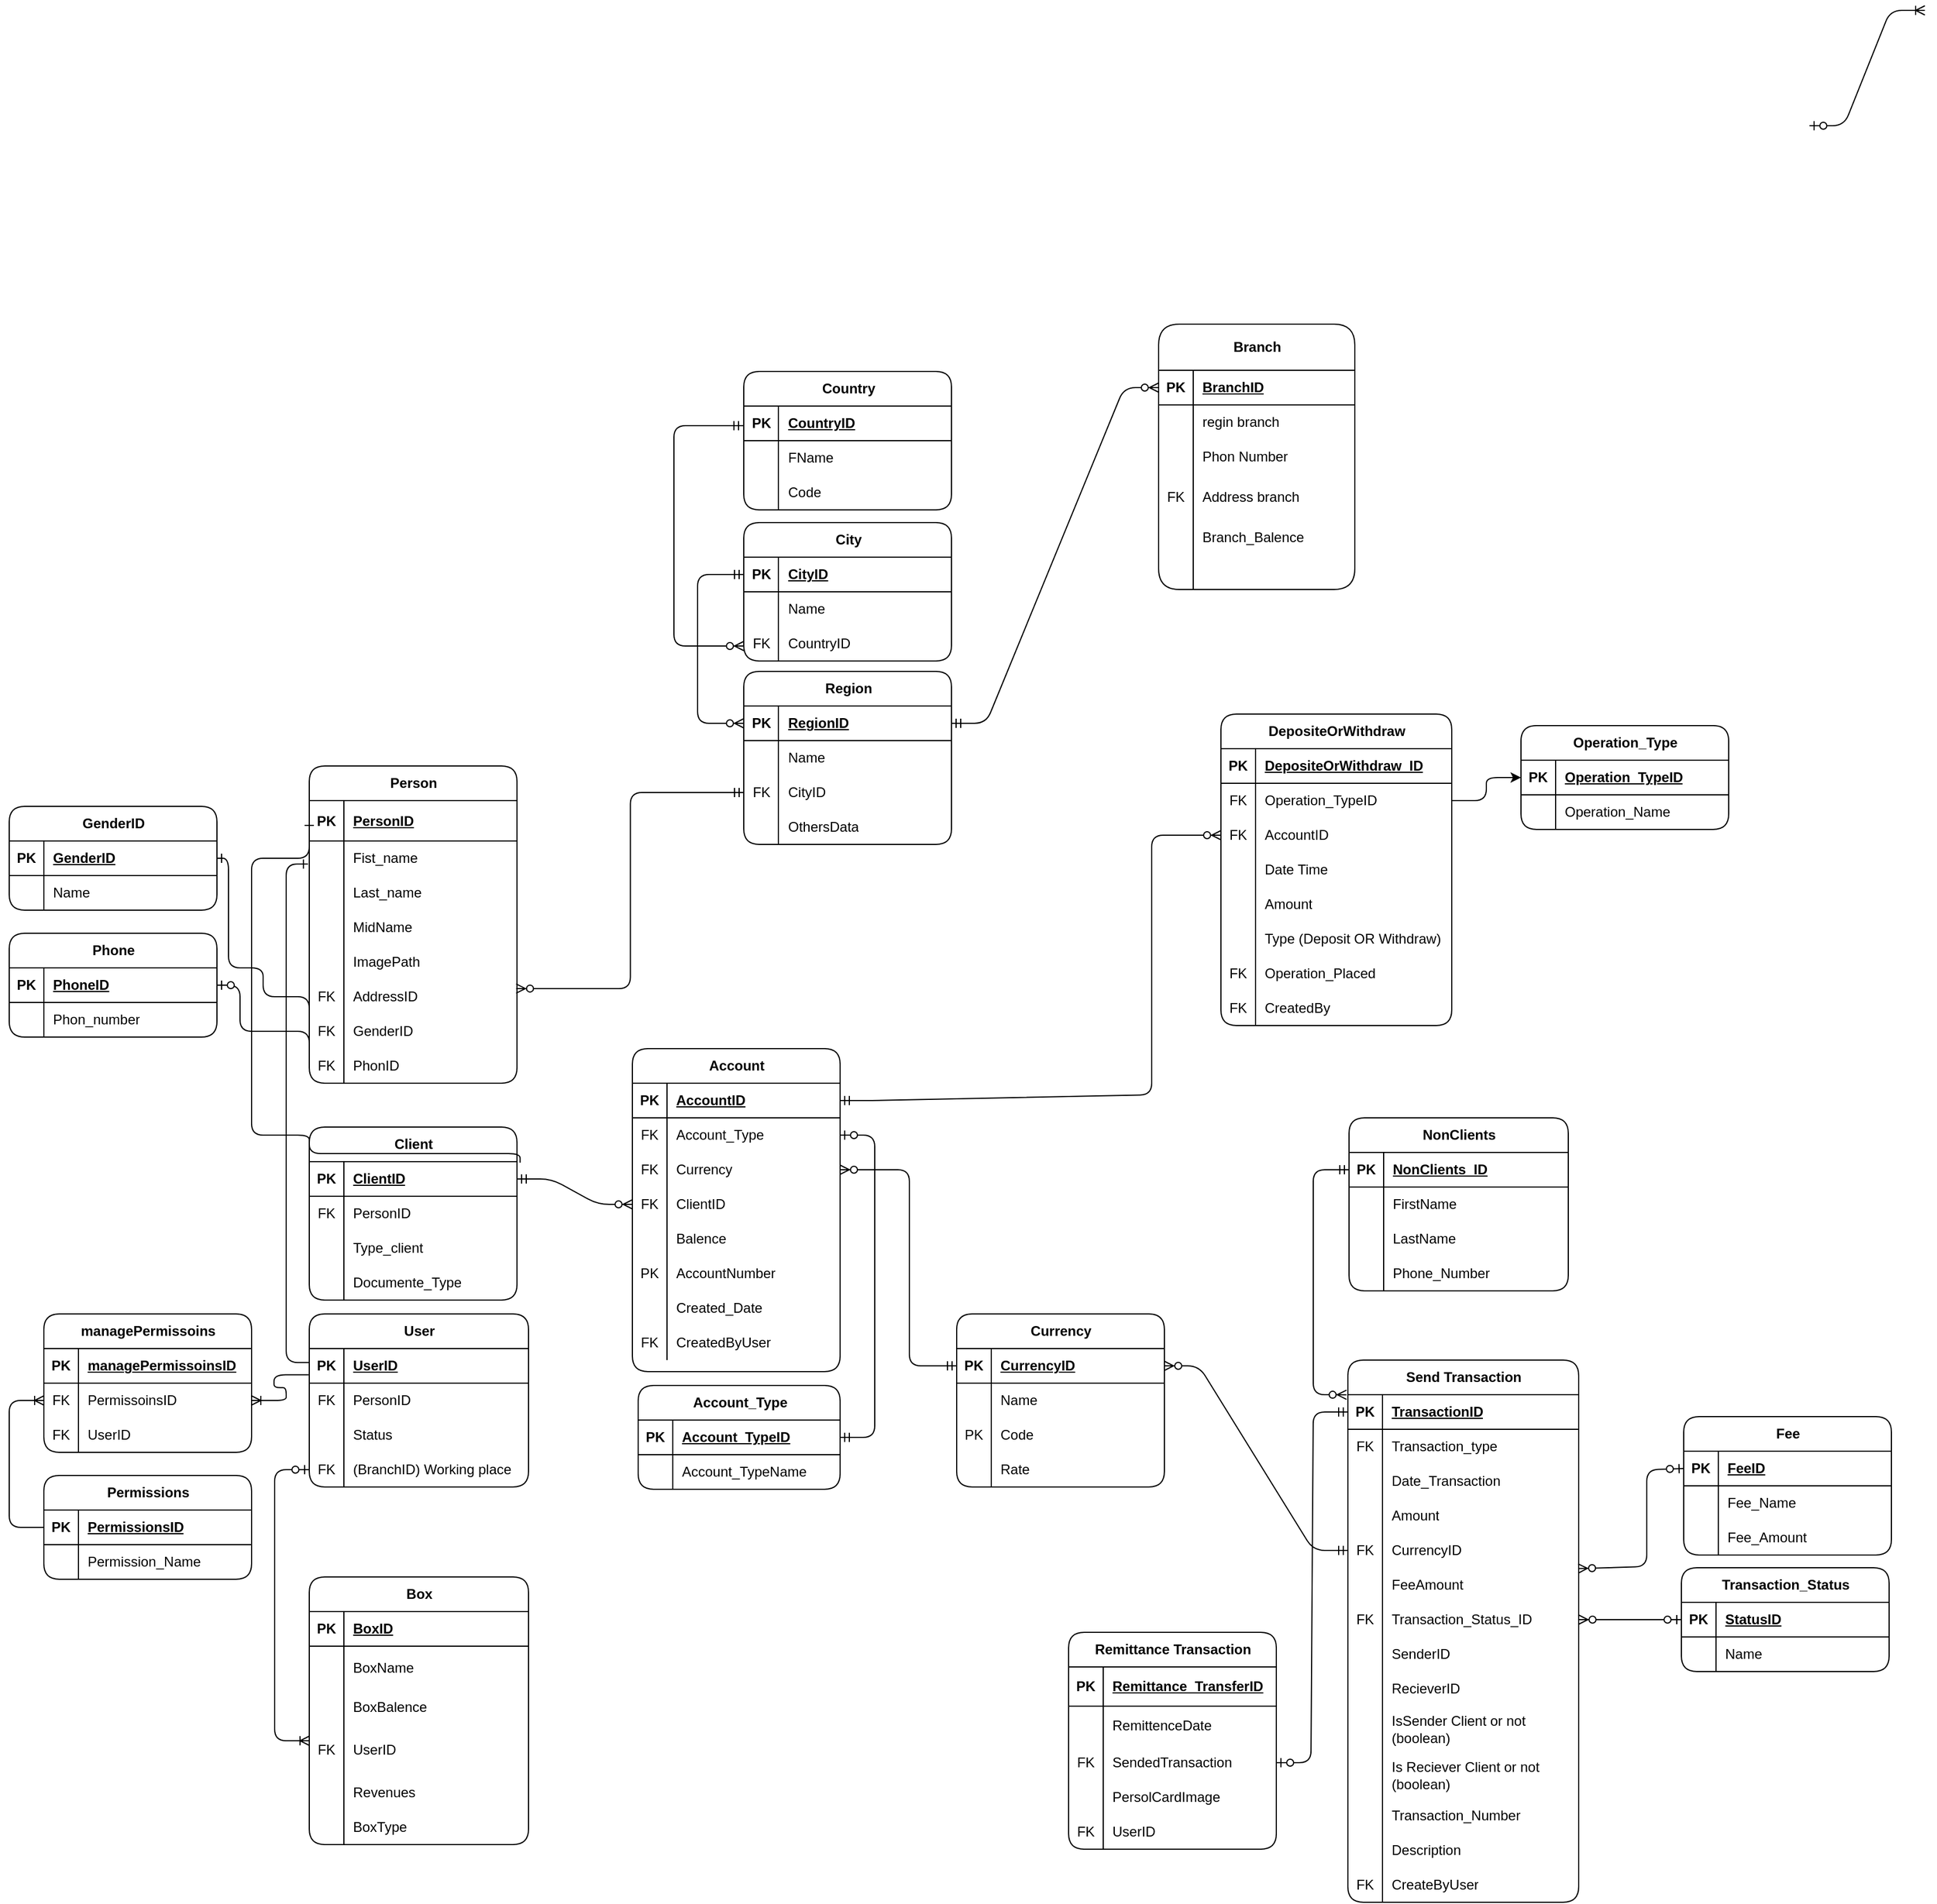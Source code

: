 <mxfile version="21.6.8" type="device">
  <diagram name="Page-1" id="-P7sjWsmyl6Cz_eaJTRr">
    <mxGraphModel dx="-944" dy="1914" grid="1" gridSize="10" guides="1" tooltips="1" connect="1" arrows="1" fold="1" page="1" pageScale="1" pageWidth="1600" pageHeight="1200" background="none" math="0" shadow="0">
      <root>
        <mxCell id="0" />
        <mxCell id="1" parent="0" />
        <mxCell id="EjLGlwFNHhdtk49HiLWu-4" value="Client" style="shape=table;startSize=30;container=1;collapsible=1;childLayout=tableLayout;fixedRows=1;rowLines=0;fontStyle=1;align=center;resizeLast=1;html=1;rounded=1;" parent="1" vertex="1">
          <mxGeometry x="2980" y="538" width="180" height="150" as="geometry" />
        </mxCell>
        <mxCell id="EjLGlwFNHhdtk49HiLWu-5" value="" style="shape=tableRow;horizontal=0;startSize=0;swimlaneHead=0;swimlaneBody=0;fillColor=none;collapsible=0;dropTarget=0;points=[[0,0.5],[1,0.5]];portConstraint=eastwest;top=0;left=0;right=0;bottom=1;rounded=1;" parent="EjLGlwFNHhdtk49HiLWu-4" vertex="1">
          <mxGeometry y="30" width="180" height="30" as="geometry" />
        </mxCell>
        <mxCell id="EjLGlwFNHhdtk49HiLWu-6" value="PK" style="shape=partialRectangle;connectable=0;fillColor=none;top=0;left=0;bottom=0;right=0;fontStyle=1;overflow=hidden;whiteSpace=wrap;html=1;rounded=1;" parent="EjLGlwFNHhdtk49HiLWu-5" vertex="1">
          <mxGeometry width="30" height="30" as="geometry">
            <mxRectangle width="30" height="30" as="alternateBounds" />
          </mxGeometry>
        </mxCell>
        <mxCell id="EjLGlwFNHhdtk49HiLWu-7" value="ClientID" style="shape=partialRectangle;connectable=0;fillColor=none;top=0;left=0;bottom=0;right=0;align=left;spacingLeft=6;fontStyle=5;overflow=hidden;whiteSpace=wrap;html=1;rounded=1;" parent="EjLGlwFNHhdtk49HiLWu-5" vertex="1">
          <mxGeometry x="30" width="150" height="30" as="geometry">
            <mxRectangle width="150" height="30" as="alternateBounds" />
          </mxGeometry>
        </mxCell>
        <mxCell id="EjLGlwFNHhdtk49HiLWu-8" value="" style="shape=tableRow;horizontal=0;startSize=0;swimlaneHead=0;swimlaneBody=0;fillColor=none;collapsible=0;dropTarget=0;points=[[0,0.5],[1,0.5]];portConstraint=eastwest;top=0;left=0;right=0;bottom=0;rounded=1;" parent="EjLGlwFNHhdtk49HiLWu-4" vertex="1">
          <mxGeometry y="60" width="180" height="30" as="geometry" />
        </mxCell>
        <mxCell id="EjLGlwFNHhdtk49HiLWu-9" value="FK" style="shape=partialRectangle;connectable=0;fillColor=none;top=0;left=0;bottom=0;right=0;editable=1;overflow=hidden;whiteSpace=wrap;html=1;rounded=1;" parent="EjLGlwFNHhdtk49HiLWu-8" vertex="1">
          <mxGeometry width="30" height="30" as="geometry">
            <mxRectangle width="30" height="30" as="alternateBounds" />
          </mxGeometry>
        </mxCell>
        <mxCell id="EjLGlwFNHhdtk49HiLWu-10" value="PersonID" style="shape=partialRectangle;connectable=0;fillColor=none;top=0;left=0;bottom=0;right=0;align=left;spacingLeft=6;overflow=hidden;whiteSpace=wrap;html=1;rounded=1;" parent="EjLGlwFNHhdtk49HiLWu-8" vertex="1">
          <mxGeometry x="30" width="150" height="30" as="geometry">
            <mxRectangle width="150" height="30" as="alternateBounds" />
          </mxGeometry>
        </mxCell>
        <mxCell id="EjLGlwFNHhdtk49HiLWu-11" value="" style="shape=tableRow;horizontal=0;startSize=0;swimlaneHead=0;swimlaneBody=0;fillColor=none;collapsible=0;dropTarget=0;points=[[0,0.5],[1,0.5]];portConstraint=eastwest;top=0;left=0;right=0;bottom=0;rounded=1;" parent="EjLGlwFNHhdtk49HiLWu-4" vertex="1">
          <mxGeometry y="90" width="180" height="30" as="geometry" />
        </mxCell>
        <mxCell id="EjLGlwFNHhdtk49HiLWu-12" value="" style="shape=partialRectangle;connectable=0;fillColor=none;top=0;left=0;bottom=0;right=0;editable=1;overflow=hidden;whiteSpace=wrap;html=1;rounded=1;" parent="EjLGlwFNHhdtk49HiLWu-11" vertex="1">
          <mxGeometry width="30" height="30" as="geometry">
            <mxRectangle width="30" height="30" as="alternateBounds" />
          </mxGeometry>
        </mxCell>
        <mxCell id="EjLGlwFNHhdtk49HiLWu-13" value="Type_client" style="shape=partialRectangle;connectable=0;fillColor=none;top=0;left=0;bottom=0;right=0;align=left;spacingLeft=6;overflow=hidden;whiteSpace=wrap;html=1;rounded=1;" parent="EjLGlwFNHhdtk49HiLWu-11" vertex="1">
          <mxGeometry x="30" width="150" height="30" as="geometry">
            <mxRectangle width="150" height="30" as="alternateBounds" />
          </mxGeometry>
        </mxCell>
        <mxCell id="92fsuEYUTwo-xJ2Xuue3-16" value="" style="shape=tableRow;horizontal=0;startSize=0;swimlaneHead=0;swimlaneBody=0;fillColor=none;collapsible=0;dropTarget=0;points=[[0,0.5],[1,0.5]];portConstraint=eastwest;top=0;left=0;right=0;bottom=0;rounded=1;" parent="EjLGlwFNHhdtk49HiLWu-4" vertex="1">
          <mxGeometry y="120" width="180" height="30" as="geometry" />
        </mxCell>
        <mxCell id="92fsuEYUTwo-xJ2Xuue3-17" value="" style="shape=partialRectangle;connectable=0;fillColor=none;top=0;left=0;bottom=0;right=0;editable=1;overflow=hidden;whiteSpace=wrap;html=1;rounded=1;" parent="92fsuEYUTwo-xJ2Xuue3-16" vertex="1">
          <mxGeometry width="30" height="30" as="geometry">
            <mxRectangle width="30" height="30" as="alternateBounds" />
          </mxGeometry>
        </mxCell>
        <mxCell id="92fsuEYUTwo-xJ2Xuue3-18" value="Documente_Type" style="shape=partialRectangle;connectable=0;fillColor=none;top=0;left=0;bottom=0;right=0;align=left;spacingLeft=6;overflow=hidden;whiteSpace=wrap;html=1;rounded=1;" parent="92fsuEYUTwo-xJ2Xuue3-16" vertex="1">
          <mxGeometry x="30" width="150" height="30" as="geometry">
            <mxRectangle width="150" height="30" as="alternateBounds" />
          </mxGeometry>
        </mxCell>
        <mxCell id="EjLGlwFNHhdtk49HiLWu-14" value="Person" style="shape=table;startSize=30;container=1;collapsible=1;childLayout=tableLayout;fixedRows=1;rowLines=0;fontStyle=1;align=center;resizeLast=1;html=1;rounded=1;" parent="1" vertex="1">
          <mxGeometry x="2980" y="225" width="180" height="275" as="geometry" />
        </mxCell>
        <mxCell id="EjLGlwFNHhdtk49HiLWu-15" value="" style="shape=tableRow;horizontal=0;startSize=0;swimlaneHead=0;swimlaneBody=0;fillColor=none;collapsible=0;dropTarget=0;points=[[0,0.5],[1,0.5]];portConstraint=eastwest;top=0;left=0;right=0;bottom=1;rounded=1;" parent="EjLGlwFNHhdtk49HiLWu-14" vertex="1">
          <mxGeometry y="30" width="180" height="35" as="geometry" />
        </mxCell>
        <mxCell id="EjLGlwFNHhdtk49HiLWu-16" value="PK" style="shape=partialRectangle;connectable=0;fillColor=none;top=0;left=0;bottom=0;right=0;fontStyle=1;overflow=hidden;whiteSpace=wrap;html=1;rounded=1;" parent="EjLGlwFNHhdtk49HiLWu-15" vertex="1">
          <mxGeometry width="30" height="35" as="geometry">
            <mxRectangle width="30" height="35" as="alternateBounds" />
          </mxGeometry>
        </mxCell>
        <mxCell id="EjLGlwFNHhdtk49HiLWu-17" value="PersonID" style="shape=partialRectangle;connectable=0;fillColor=none;top=0;left=0;bottom=0;right=0;align=left;spacingLeft=6;fontStyle=5;overflow=hidden;whiteSpace=wrap;html=1;rounded=1;" parent="EjLGlwFNHhdtk49HiLWu-15" vertex="1">
          <mxGeometry x="30" width="150" height="35" as="geometry">
            <mxRectangle width="150" height="35" as="alternateBounds" />
          </mxGeometry>
        </mxCell>
        <mxCell id="EjLGlwFNHhdtk49HiLWu-18" value="" style="shape=tableRow;horizontal=0;startSize=0;swimlaneHead=0;swimlaneBody=0;fillColor=none;collapsible=0;dropTarget=0;points=[[0,0.5],[1,0.5]];portConstraint=eastwest;top=0;left=0;right=0;bottom=0;rounded=1;" parent="EjLGlwFNHhdtk49HiLWu-14" vertex="1">
          <mxGeometry y="65" width="180" height="30" as="geometry" />
        </mxCell>
        <mxCell id="EjLGlwFNHhdtk49HiLWu-19" value="" style="shape=partialRectangle;connectable=0;fillColor=none;top=0;left=0;bottom=0;right=0;editable=1;overflow=hidden;whiteSpace=wrap;html=1;rounded=1;" parent="EjLGlwFNHhdtk49HiLWu-18" vertex="1">
          <mxGeometry width="30" height="30" as="geometry">
            <mxRectangle width="30" height="30" as="alternateBounds" />
          </mxGeometry>
        </mxCell>
        <mxCell id="EjLGlwFNHhdtk49HiLWu-20" value="Fist_name" style="shape=partialRectangle;connectable=0;fillColor=none;top=0;left=0;bottom=0;right=0;align=left;spacingLeft=6;overflow=hidden;whiteSpace=wrap;html=1;rounded=1;" parent="EjLGlwFNHhdtk49HiLWu-18" vertex="1">
          <mxGeometry x="30" width="150" height="30" as="geometry">
            <mxRectangle width="150" height="30" as="alternateBounds" />
          </mxGeometry>
        </mxCell>
        <mxCell id="EjLGlwFNHhdtk49HiLWu-21" value="" style="shape=tableRow;horizontal=0;startSize=0;swimlaneHead=0;swimlaneBody=0;fillColor=none;collapsible=0;dropTarget=0;points=[[0,0.5],[1,0.5]];portConstraint=eastwest;top=0;left=0;right=0;bottom=0;rounded=1;" parent="EjLGlwFNHhdtk49HiLWu-14" vertex="1">
          <mxGeometry y="95" width="180" height="30" as="geometry" />
        </mxCell>
        <mxCell id="EjLGlwFNHhdtk49HiLWu-22" value="" style="shape=partialRectangle;connectable=0;fillColor=none;top=0;left=0;bottom=0;right=0;editable=1;overflow=hidden;whiteSpace=wrap;html=1;rounded=1;" parent="EjLGlwFNHhdtk49HiLWu-21" vertex="1">
          <mxGeometry width="30" height="30" as="geometry">
            <mxRectangle width="30" height="30" as="alternateBounds" />
          </mxGeometry>
        </mxCell>
        <mxCell id="EjLGlwFNHhdtk49HiLWu-23" value="Last_name" style="shape=partialRectangle;connectable=0;fillColor=none;top=0;left=0;bottom=0;right=0;align=left;spacingLeft=6;overflow=hidden;whiteSpace=wrap;html=1;rounded=1;" parent="EjLGlwFNHhdtk49HiLWu-21" vertex="1">
          <mxGeometry x="30" width="150" height="30" as="geometry">
            <mxRectangle width="150" height="30" as="alternateBounds" />
          </mxGeometry>
        </mxCell>
        <mxCell id="EjLGlwFNHhdtk49HiLWu-24" style="shape=tableRow;horizontal=0;startSize=0;swimlaneHead=0;swimlaneBody=0;fillColor=none;collapsible=0;dropTarget=0;points=[[0,0.5],[1,0.5]];portConstraint=eastwest;top=0;left=0;right=0;bottom=0;rounded=1;" parent="EjLGlwFNHhdtk49HiLWu-14" vertex="1">
          <mxGeometry y="125" width="180" height="30" as="geometry" />
        </mxCell>
        <mxCell id="EjLGlwFNHhdtk49HiLWu-25" style="shape=partialRectangle;connectable=0;fillColor=none;top=0;left=0;bottom=0;right=0;editable=1;overflow=hidden;whiteSpace=wrap;html=1;rounded=1;" parent="EjLGlwFNHhdtk49HiLWu-24" vertex="1">
          <mxGeometry width="30" height="30" as="geometry">
            <mxRectangle width="30" height="30" as="alternateBounds" />
          </mxGeometry>
        </mxCell>
        <mxCell id="EjLGlwFNHhdtk49HiLWu-26" value="MidName" style="shape=partialRectangle;connectable=0;fillColor=none;top=0;left=0;bottom=0;right=0;align=left;spacingLeft=6;overflow=hidden;whiteSpace=wrap;html=1;rounded=1;" parent="EjLGlwFNHhdtk49HiLWu-24" vertex="1">
          <mxGeometry x="30" width="150" height="30" as="geometry">
            <mxRectangle width="150" height="30" as="alternateBounds" />
          </mxGeometry>
        </mxCell>
        <mxCell id="uNb8UxrhkR_XG_Mo2Spr-7" style="shape=tableRow;horizontal=0;startSize=0;swimlaneHead=0;swimlaneBody=0;fillColor=none;collapsible=0;dropTarget=0;points=[[0,0.5],[1,0.5]];portConstraint=eastwest;top=0;left=0;right=0;bottom=0;rounded=1;" parent="EjLGlwFNHhdtk49HiLWu-14" vertex="1">
          <mxGeometry y="155" width="180" height="30" as="geometry" />
        </mxCell>
        <mxCell id="uNb8UxrhkR_XG_Mo2Spr-8" style="shape=partialRectangle;connectable=0;fillColor=none;top=0;left=0;bottom=0;right=0;editable=1;overflow=hidden;whiteSpace=wrap;html=1;rounded=1;" parent="uNb8UxrhkR_XG_Mo2Spr-7" vertex="1">
          <mxGeometry width="30" height="30" as="geometry">
            <mxRectangle width="30" height="30" as="alternateBounds" />
          </mxGeometry>
        </mxCell>
        <mxCell id="uNb8UxrhkR_XG_Mo2Spr-9" value="ImagePath" style="shape=partialRectangle;connectable=0;fillColor=none;top=0;left=0;bottom=0;right=0;align=left;spacingLeft=6;overflow=hidden;whiteSpace=wrap;html=1;rounded=1;" parent="uNb8UxrhkR_XG_Mo2Spr-7" vertex="1">
          <mxGeometry x="30" width="150" height="30" as="geometry">
            <mxRectangle width="150" height="30" as="alternateBounds" />
          </mxGeometry>
        </mxCell>
        <mxCell id="-sTcHQq1D2WG8nqynsY1-70" style="shape=tableRow;horizontal=0;startSize=0;swimlaneHead=0;swimlaneBody=0;fillColor=none;collapsible=0;dropTarget=0;points=[[0,0.5],[1,0.5]];portConstraint=eastwest;top=0;left=0;right=0;bottom=0;rounded=1;" parent="EjLGlwFNHhdtk49HiLWu-14" vertex="1">
          <mxGeometry y="185" width="180" height="30" as="geometry" />
        </mxCell>
        <mxCell id="-sTcHQq1D2WG8nqynsY1-71" value="FK" style="shape=partialRectangle;connectable=0;fillColor=none;top=0;left=0;bottom=0;right=0;editable=1;overflow=hidden;whiteSpace=wrap;html=1;rounded=1;" parent="-sTcHQq1D2WG8nqynsY1-70" vertex="1">
          <mxGeometry width="30" height="30" as="geometry">
            <mxRectangle width="30" height="30" as="alternateBounds" />
          </mxGeometry>
        </mxCell>
        <mxCell id="-sTcHQq1D2WG8nqynsY1-72" value="AddressID" style="shape=partialRectangle;connectable=0;fillColor=none;top=0;left=0;bottom=0;right=0;align=left;spacingLeft=6;overflow=hidden;whiteSpace=wrap;html=1;rounded=1;" parent="-sTcHQq1D2WG8nqynsY1-70" vertex="1">
          <mxGeometry x="30" width="150" height="30" as="geometry">
            <mxRectangle width="150" height="30" as="alternateBounds" />
          </mxGeometry>
        </mxCell>
        <mxCell id="EjLGlwFNHhdtk49HiLWu-27" value="" style="shape=tableRow;horizontal=0;startSize=0;swimlaneHead=0;swimlaneBody=0;fillColor=none;collapsible=0;dropTarget=0;points=[[0,0.5],[1,0.5]];portConstraint=eastwest;top=0;left=0;right=0;bottom=0;rounded=1;" parent="EjLGlwFNHhdtk49HiLWu-14" vertex="1">
          <mxGeometry y="215" width="180" height="30" as="geometry" />
        </mxCell>
        <mxCell id="EjLGlwFNHhdtk49HiLWu-28" value="FK" style="shape=partialRectangle;connectable=0;fillColor=none;top=0;left=0;bottom=0;right=0;editable=1;overflow=hidden;whiteSpace=wrap;html=1;rounded=1;" parent="EjLGlwFNHhdtk49HiLWu-27" vertex="1">
          <mxGeometry width="30" height="30" as="geometry">
            <mxRectangle width="30" height="30" as="alternateBounds" />
          </mxGeometry>
        </mxCell>
        <mxCell id="EjLGlwFNHhdtk49HiLWu-29" value="GenderID" style="shape=partialRectangle;connectable=0;fillColor=none;top=0;left=0;bottom=0;right=0;align=left;spacingLeft=6;overflow=hidden;whiteSpace=wrap;html=1;rounded=1;" parent="EjLGlwFNHhdtk49HiLWu-27" vertex="1">
          <mxGeometry x="30" width="150" height="30" as="geometry">
            <mxRectangle width="150" height="30" as="alternateBounds" />
          </mxGeometry>
        </mxCell>
        <mxCell id="EjLGlwFNHhdtk49HiLWu-30" value="" style="shape=tableRow;horizontal=0;startSize=0;swimlaneHead=0;swimlaneBody=0;fillColor=none;collapsible=0;dropTarget=0;points=[[0,0.5],[1,0.5]];portConstraint=eastwest;top=0;left=0;right=0;bottom=0;rounded=1;" parent="EjLGlwFNHhdtk49HiLWu-14" vertex="1">
          <mxGeometry y="245" width="180" height="30" as="geometry" />
        </mxCell>
        <mxCell id="EjLGlwFNHhdtk49HiLWu-31" value="FK" style="shape=partialRectangle;connectable=0;fillColor=none;top=0;left=0;bottom=0;right=0;editable=1;overflow=hidden;whiteSpace=wrap;html=1;rounded=1;" parent="EjLGlwFNHhdtk49HiLWu-30" vertex="1">
          <mxGeometry width="30" height="30" as="geometry">
            <mxRectangle width="30" height="30" as="alternateBounds" />
          </mxGeometry>
        </mxCell>
        <mxCell id="EjLGlwFNHhdtk49HiLWu-32" value="PhonID" style="shape=partialRectangle;connectable=0;fillColor=none;top=0;left=0;bottom=0;right=0;align=left;spacingLeft=6;overflow=hidden;whiteSpace=wrap;html=1;rounded=1;" parent="EjLGlwFNHhdtk49HiLWu-30" vertex="1">
          <mxGeometry x="30" width="150" height="30" as="geometry">
            <mxRectangle width="150" height="30" as="alternateBounds" />
          </mxGeometry>
        </mxCell>
        <mxCell id="EjLGlwFNHhdtk49HiLWu-33" value="Currency" style="shape=table;startSize=30;container=1;collapsible=1;childLayout=tableLayout;fixedRows=1;rowLines=0;fontStyle=1;align=center;resizeLast=1;html=1;gradientColor=none;swimlaneFillColor=none;rounded=1;" parent="1" vertex="1">
          <mxGeometry x="3541" y="700" width="180" height="150" as="geometry">
            <mxRectangle x="1020" y="290" width="90" height="30" as="alternateBounds" />
          </mxGeometry>
        </mxCell>
        <mxCell id="EjLGlwFNHhdtk49HiLWu-34" value="" style="shape=tableRow;horizontal=0;startSize=0;swimlaneHead=0;swimlaneBody=0;fillColor=none;collapsible=0;dropTarget=0;points=[[0,0.5],[1,0.5]];portConstraint=eastwest;top=0;left=0;right=0;bottom=1;rounded=1;" parent="EjLGlwFNHhdtk49HiLWu-33" vertex="1">
          <mxGeometry y="30" width="180" height="30" as="geometry" />
        </mxCell>
        <mxCell id="EjLGlwFNHhdtk49HiLWu-35" value="PK" style="shape=partialRectangle;connectable=0;fillColor=none;top=0;left=0;bottom=0;right=0;fontStyle=1;overflow=hidden;whiteSpace=wrap;html=1;rounded=1;" parent="EjLGlwFNHhdtk49HiLWu-34" vertex="1">
          <mxGeometry width="30" height="30" as="geometry">
            <mxRectangle width="30" height="30" as="alternateBounds" />
          </mxGeometry>
        </mxCell>
        <mxCell id="EjLGlwFNHhdtk49HiLWu-36" value="CurrencyID" style="shape=partialRectangle;connectable=0;fillColor=none;top=0;left=0;bottom=0;right=0;align=left;spacingLeft=6;fontStyle=5;overflow=hidden;whiteSpace=wrap;html=1;rounded=1;" parent="EjLGlwFNHhdtk49HiLWu-34" vertex="1">
          <mxGeometry x="30" width="150" height="30" as="geometry">
            <mxRectangle width="150" height="30" as="alternateBounds" />
          </mxGeometry>
        </mxCell>
        <mxCell id="EjLGlwFNHhdtk49HiLWu-37" value="" style="shape=tableRow;horizontal=0;startSize=0;swimlaneHead=0;swimlaneBody=0;fillColor=none;collapsible=0;dropTarget=0;points=[[0,0.5],[1,0.5]];portConstraint=eastwest;top=0;left=0;right=0;bottom=0;rounded=1;" parent="EjLGlwFNHhdtk49HiLWu-33" vertex="1">
          <mxGeometry y="60" width="180" height="30" as="geometry" />
        </mxCell>
        <mxCell id="EjLGlwFNHhdtk49HiLWu-38" value="" style="shape=partialRectangle;connectable=0;fillColor=none;top=0;left=0;bottom=0;right=0;editable=1;overflow=hidden;whiteSpace=wrap;html=1;rounded=1;" parent="EjLGlwFNHhdtk49HiLWu-37" vertex="1">
          <mxGeometry width="30" height="30" as="geometry">
            <mxRectangle width="30" height="30" as="alternateBounds" />
          </mxGeometry>
        </mxCell>
        <mxCell id="EjLGlwFNHhdtk49HiLWu-39" value="Name" style="shape=partialRectangle;connectable=0;fillColor=none;top=0;left=0;bottom=0;right=0;align=left;spacingLeft=6;overflow=hidden;whiteSpace=wrap;html=1;rounded=1;" parent="EjLGlwFNHhdtk49HiLWu-37" vertex="1">
          <mxGeometry x="30" width="150" height="30" as="geometry">
            <mxRectangle width="150" height="30" as="alternateBounds" />
          </mxGeometry>
        </mxCell>
        <mxCell id="EjLGlwFNHhdtk49HiLWu-40" value="" style="shape=tableRow;horizontal=0;startSize=0;swimlaneHead=0;swimlaneBody=0;fillColor=none;collapsible=0;dropTarget=0;points=[[0,0.5],[1,0.5]];portConstraint=eastwest;top=0;left=0;right=0;bottom=0;rounded=1;" parent="EjLGlwFNHhdtk49HiLWu-33" vertex="1">
          <mxGeometry y="90" width="180" height="30" as="geometry" />
        </mxCell>
        <mxCell id="EjLGlwFNHhdtk49HiLWu-41" value="PK" style="shape=partialRectangle;connectable=0;fillColor=none;top=0;left=0;bottom=0;right=0;editable=1;overflow=hidden;whiteSpace=wrap;html=1;rounded=1;" parent="EjLGlwFNHhdtk49HiLWu-40" vertex="1">
          <mxGeometry width="30" height="30" as="geometry">
            <mxRectangle width="30" height="30" as="alternateBounds" />
          </mxGeometry>
        </mxCell>
        <mxCell id="EjLGlwFNHhdtk49HiLWu-42" value="Code" style="shape=partialRectangle;connectable=0;fillColor=none;top=0;left=0;bottom=0;right=0;align=left;spacingLeft=6;overflow=hidden;whiteSpace=wrap;html=1;rounded=1;" parent="EjLGlwFNHhdtk49HiLWu-40" vertex="1">
          <mxGeometry x="30" width="150" height="30" as="geometry">
            <mxRectangle width="150" height="30" as="alternateBounds" />
          </mxGeometry>
        </mxCell>
        <mxCell id="EjLGlwFNHhdtk49HiLWu-43" value="" style="shape=tableRow;horizontal=0;startSize=0;swimlaneHead=0;swimlaneBody=0;fillColor=none;collapsible=0;dropTarget=0;points=[[0,0.5],[1,0.5]];portConstraint=eastwest;top=0;left=0;right=0;bottom=0;rounded=1;" parent="EjLGlwFNHhdtk49HiLWu-33" vertex="1">
          <mxGeometry y="120" width="180" height="30" as="geometry" />
        </mxCell>
        <mxCell id="EjLGlwFNHhdtk49HiLWu-44" value="" style="shape=partialRectangle;connectable=0;fillColor=none;top=0;left=0;bottom=0;right=0;editable=1;overflow=hidden;whiteSpace=wrap;html=1;rounded=1;" parent="EjLGlwFNHhdtk49HiLWu-43" vertex="1">
          <mxGeometry width="30" height="30" as="geometry">
            <mxRectangle width="30" height="30" as="alternateBounds" />
          </mxGeometry>
        </mxCell>
        <mxCell id="EjLGlwFNHhdtk49HiLWu-45" value="Rate" style="shape=partialRectangle;connectable=0;fillColor=none;top=0;left=0;bottom=0;right=0;align=left;spacingLeft=6;overflow=hidden;whiteSpace=wrap;html=1;rounded=1;" parent="EjLGlwFNHhdtk49HiLWu-43" vertex="1">
          <mxGeometry x="30" width="150" height="30" as="geometry">
            <mxRectangle width="150" height="30" as="alternateBounds" />
          </mxGeometry>
        </mxCell>
        <mxCell id="EjLGlwFNHhdtk49HiLWu-46" value="User" style="shape=table;startSize=30;container=1;collapsible=1;childLayout=tableLayout;fixedRows=1;rowLines=0;fontStyle=1;align=center;resizeLast=1;html=1;rounded=1;" parent="1" vertex="1">
          <mxGeometry x="2980" y="700" width="190" height="150" as="geometry" />
        </mxCell>
        <mxCell id="EjLGlwFNHhdtk49HiLWu-47" value="" style="shape=tableRow;horizontal=0;startSize=0;swimlaneHead=0;swimlaneBody=0;fillColor=none;collapsible=0;dropTarget=0;points=[[0,0.5],[1,0.5]];portConstraint=eastwest;top=0;left=0;right=0;bottom=1;rounded=1;" parent="EjLGlwFNHhdtk49HiLWu-46" vertex="1">
          <mxGeometry y="30" width="190" height="30" as="geometry" />
        </mxCell>
        <mxCell id="EjLGlwFNHhdtk49HiLWu-48" value="PK" style="shape=partialRectangle;connectable=0;fillColor=none;top=0;left=0;bottom=0;right=0;fontStyle=1;overflow=hidden;whiteSpace=wrap;html=1;rounded=1;" parent="EjLGlwFNHhdtk49HiLWu-47" vertex="1">
          <mxGeometry width="30" height="30" as="geometry">
            <mxRectangle width="30" height="30" as="alternateBounds" />
          </mxGeometry>
        </mxCell>
        <mxCell id="EjLGlwFNHhdtk49HiLWu-49" value="UserID" style="shape=partialRectangle;connectable=0;fillColor=none;top=0;left=0;bottom=0;right=0;align=left;spacingLeft=6;fontStyle=5;overflow=hidden;whiteSpace=wrap;html=1;rounded=1;" parent="EjLGlwFNHhdtk49HiLWu-47" vertex="1">
          <mxGeometry x="30" width="160" height="30" as="geometry">
            <mxRectangle width="160" height="30" as="alternateBounds" />
          </mxGeometry>
        </mxCell>
        <mxCell id="EjLGlwFNHhdtk49HiLWu-50" value="" style="shape=tableRow;horizontal=0;startSize=0;swimlaneHead=0;swimlaneBody=0;fillColor=none;collapsible=0;dropTarget=0;points=[[0,0.5],[1,0.5]];portConstraint=eastwest;top=0;left=0;right=0;bottom=0;rounded=1;" parent="EjLGlwFNHhdtk49HiLWu-46" vertex="1">
          <mxGeometry y="60" width="190" height="30" as="geometry" />
        </mxCell>
        <mxCell id="EjLGlwFNHhdtk49HiLWu-51" value="FK" style="shape=partialRectangle;connectable=0;fillColor=none;top=0;left=0;bottom=0;right=0;editable=1;overflow=hidden;whiteSpace=wrap;html=1;rounded=1;" parent="EjLGlwFNHhdtk49HiLWu-50" vertex="1">
          <mxGeometry width="30" height="30" as="geometry">
            <mxRectangle width="30" height="30" as="alternateBounds" />
          </mxGeometry>
        </mxCell>
        <mxCell id="EjLGlwFNHhdtk49HiLWu-52" value="PersonID" style="shape=partialRectangle;connectable=0;fillColor=none;top=0;left=0;bottom=0;right=0;align=left;spacingLeft=6;overflow=hidden;whiteSpace=wrap;html=1;rounded=1;" parent="EjLGlwFNHhdtk49HiLWu-50" vertex="1">
          <mxGeometry x="30" width="160" height="30" as="geometry">
            <mxRectangle width="160" height="30" as="alternateBounds" />
          </mxGeometry>
        </mxCell>
        <mxCell id="EjLGlwFNHhdtk49HiLWu-53" style="shape=tableRow;horizontal=0;startSize=0;swimlaneHead=0;swimlaneBody=0;fillColor=none;collapsible=0;dropTarget=0;points=[[0,0.5],[1,0.5]];portConstraint=eastwest;top=0;left=0;right=0;bottom=0;rounded=1;" parent="EjLGlwFNHhdtk49HiLWu-46" vertex="1">
          <mxGeometry y="90" width="190" height="30" as="geometry" />
        </mxCell>
        <mxCell id="EjLGlwFNHhdtk49HiLWu-54" style="shape=partialRectangle;connectable=0;fillColor=none;top=0;left=0;bottom=0;right=0;editable=1;overflow=hidden;whiteSpace=wrap;html=1;rounded=1;" parent="EjLGlwFNHhdtk49HiLWu-53" vertex="1">
          <mxGeometry width="30" height="30" as="geometry">
            <mxRectangle width="30" height="30" as="alternateBounds" />
          </mxGeometry>
        </mxCell>
        <mxCell id="EjLGlwFNHhdtk49HiLWu-55" value="Status" style="shape=partialRectangle;connectable=0;fillColor=none;top=0;left=0;bottom=0;right=0;align=left;spacingLeft=6;overflow=hidden;whiteSpace=wrap;html=1;rounded=1;" parent="EjLGlwFNHhdtk49HiLWu-53" vertex="1">
          <mxGeometry x="30" width="160" height="30" as="geometry">
            <mxRectangle width="160" height="30" as="alternateBounds" />
          </mxGeometry>
        </mxCell>
        <mxCell id="EjLGlwFNHhdtk49HiLWu-62" value="" style="shape=tableRow;horizontal=0;startSize=0;swimlaneHead=0;swimlaneBody=0;fillColor=none;collapsible=0;dropTarget=0;points=[[0,0.5],[1,0.5]];portConstraint=eastwest;top=0;left=0;right=0;bottom=0;rounded=1;" parent="EjLGlwFNHhdtk49HiLWu-46" vertex="1">
          <mxGeometry y="120" width="190" height="30" as="geometry" />
        </mxCell>
        <mxCell id="EjLGlwFNHhdtk49HiLWu-63" value="FK" style="shape=partialRectangle;connectable=0;fillColor=none;top=0;left=0;bottom=0;right=0;editable=1;overflow=hidden;whiteSpace=wrap;html=1;rounded=1;" parent="EjLGlwFNHhdtk49HiLWu-62" vertex="1">
          <mxGeometry width="30" height="30" as="geometry">
            <mxRectangle width="30" height="30" as="alternateBounds" />
          </mxGeometry>
        </mxCell>
        <mxCell id="EjLGlwFNHhdtk49HiLWu-64" value="(BranchID) Working place&amp;nbsp;" style="shape=partialRectangle;connectable=0;fillColor=none;top=0;left=0;bottom=0;right=0;align=left;spacingLeft=6;overflow=hidden;whiteSpace=wrap;html=1;rounded=1;" parent="EjLGlwFNHhdtk49HiLWu-62" vertex="1">
          <mxGeometry x="30" width="160" height="30" as="geometry">
            <mxRectangle width="160" height="30" as="alternateBounds" />
          </mxGeometry>
        </mxCell>
        <mxCell id="EjLGlwFNHhdtk49HiLWu-65" value="Account" style="shape=table;startSize=30;container=1;collapsible=1;childLayout=tableLayout;fixedRows=1;rowLines=0;fontStyle=1;align=center;resizeLast=1;html=1;rounded=1;" parent="1" vertex="1">
          <mxGeometry x="3260" y="470" width="180" height="280" as="geometry" />
        </mxCell>
        <mxCell id="EjLGlwFNHhdtk49HiLWu-66" value="" style="shape=tableRow;horizontal=0;startSize=0;swimlaneHead=0;swimlaneBody=0;fillColor=none;collapsible=0;dropTarget=0;points=[[0,0.5],[1,0.5]];portConstraint=eastwest;top=0;left=0;right=0;bottom=1;rounded=1;" parent="EjLGlwFNHhdtk49HiLWu-65" vertex="1">
          <mxGeometry y="30" width="180" height="30" as="geometry" />
        </mxCell>
        <mxCell id="EjLGlwFNHhdtk49HiLWu-67" value="PK" style="shape=partialRectangle;connectable=0;fillColor=none;top=0;left=0;bottom=0;right=0;fontStyle=1;overflow=hidden;whiteSpace=wrap;html=1;rounded=1;" parent="EjLGlwFNHhdtk49HiLWu-66" vertex="1">
          <mxGeometry width="30" height="30" as="geometry">
            <mxRectangle width="30" height="30" as="alternateBounds" />
          </mxGeometry>
        </mxCell>
        <mxCell id="EjLGlwFNHhdtk49HiLWu-68" value="AccountID" style="shape=partialRectangle;connectable=0;fillColor=none;top=0;left=0;bottom=0;right=0;align=left;spacingLeft=6;fontStyle=5;overflow=hidden;whiteSpace=wrap;html=1;rounded=1;" parent="EjLGlwFNHhdtk49HiLWu-66" vertex="1">
          <mxGeometry x="30" width="150" height="30" as="geometry">
            <mxRectangle width="150" height="30" as="alternateBounds" />
          </mxGeometry>
        </mxCell>
        <mxCell id="EjLGlwFNHhdtk49HiLWu-69" value="" style="shape=tableRow;horizontal=0;startSize=0;swimlaneHead=0;swimlaneBody=0;fillColor=none;collapsible=0;dropTarget=0;points=[[0,0.5],[1,0.5]];portConstraint=eastwest;top=0;left=0;right=0;bottom=0;rounded=1;" parent="EjLGlwFNHhdtk49HiLWu-65" vertex="1">
          <mxGeometry y="60" width="180" height="30" as="geometry" />
        </mxCell>
        <mxCell id="EjLGlwFNHhdtk49HiLWu-70" value="FK" style="shape=partialRectangle;connectable=0;fillColor=none;top=0;left=0;bottom=0;right=0;editable=1;overflow=hidden;whiteSpace=wrap;html=1;rounded=1;" parent="EjLGlwFNHhdtk49HiLWu-69" vertex="1">
          <mxGeometry width="30" height="30" as="geometry">
            <mxRectangle width="30" height="30" as="alternateBounds" />
          </mxGeometry>
        </mxCell>
        <mxCell id="EjLGlwFNHhdtk49HiLWu-71" value="Account_Type" style="shape=partialRectangle;connectable=0;fillColor=none;top=0;left=0;bottom=0;right=0;align=left;spacingLeft=6;overflow=hidden;whiteSpace=wrap;html=1;rounded=1;" parent="EjLGlwFNHhdtk49HiLWu-69" vertex="1">
          <mxGeometry x="30" width="150" height="30" as="geometry">
            <mxRectangle width="150" height="30" as="alternateBounds" />
          </mxGeometry>
        </mxCell>
        <mxCell id="EjLGlwFNHhdtk49HiLWu-72" value="" style="shape=tableRow;horizontal=0;startSize=0;swimlaneHead=0;swimlaneBody=0;fillColor=none;collapsible=0;dropTarget=0;points=[[0,0.5],[1,0.5]];portConstraint=eastwest;top=0;left=0;right=0;bottom=0;rounded=1;" parent="EjLGlwFNHhdtk49HiLWu-65" vertex="1">
          <mxGeometry y="90" width="180" height="30" as="geometry" />
        </mxCell>
        <mxCell id="EjLGlwFNHhdtk49HiLWu-73" value="FK" style="shape=partialRectangle;connectable=0;fillColor=none;top=0;left=0;bottom=0;right=0;editable=1;overflow=hidden;whiteSpace=wrap;html=1;rounded=1;" parent="EjLGlwFNHhdtk49HiLWu-72" vertex="1">
          <mxGeometry width="30" height="30" as="geometry">
            <mxRectangle width="30" height="30" as="alternateBounds" />
          </mxGeometry>
        </mxCell>
        <mxCell id="EjLGlwFNHhdtk49HiLWu-74" value="Currency" style="shape=partialRectangle;connectable=0;fillColor=none;top=0;left=0;bottom=0;right=0;align=left;spacingLeft=6;overflow=hidden;whiteSpace=wrap;html=1;rounded=1;" parent="EjLGlwFNHhdtk49HiLWu-72" vertex="1">
          <mxGeometry x="30" width="150" height="30" as="geometry">
            <mxRectangle width="150" height="30" as="alternateBounds" />
          </mxGeometry>
        </mxCell>
        <mxCell id="EjLGlwFNHhdtk49HiLWu-75" value="" style="shape=tableRow;horizontal=0;startSize=0;swimlaneHead=0;swimlaneBody=0;fillColor=none;collapsible=0;dropTarget=0;points=[[0,0.5],[1,0.5]];portConstraint=eastwest;top=0;left=0;right=0;bottom=0;rounded=1;" parent="EjLGlwFNHhdtk49HiLWu-65" vertex="1">
          <mxGeometry y="120" width="180" height="30" as="geometry" />
        </mxCell>
        <mxCell id="EjLGlwFNHhdtk49HiLWu-76" value="FK" style="shape=partialRectangle;connectable=0;fillColor=none;top=0;left=0;bottom=0;right=0;editable=1;overflow=hidden;whiteSpace=wrap;html=1;rounded=1;" parent="EjLGlwFNHhdtk49HiLWu-75" vertex="1">
          <mxGeometry width="30" height="30" as="geometry">
            <mxRectangle width="30" height="30" as="alternateBounds" />
          </mxGeometry>
        </mxCell>
        <mxCell id="EjLGlwFNHhdtk49HiLWu-77" value="ClientID" style="shape=partialRectangle;connectable=0;fillColor=none;top=0;left=0;bottom=0;right=0;align=left;spacingLeft=6;overflow=hidden;whiteSpace=wrap;html=1;rounded=1;" parent="EjLGlwFNHhdtk49HiLWu-75" vertex="1">
          <mxGeometry x="30" width="150" height="30" as="geometry">
            <mxRectangle width="150" height="30" as="alternateBounds" />
          </mxGeometry>
        </mxCell>
        <mxCell id="EjLGlwFNHhdtk49HiLWu-78" value="" style="shape=tableRow;horizontal=0;startSize=0;swimlaneHead=0;swimlaneBody=0;fillColor=none;collapsible=0;dropTarget=0;points=[[0,0.5],[1,0.5]];portConstraint=eastwest;top=0;left=0;right=0;bottom=0;rounded=1;" parent="EjLGlwFNHhdtk49HiLWu-65" vertex="1">
          <mxGeometry y="150" width="180" height="30" as="geometry" />
        </mxCell>
        <mxCell id="EjLGlwFNHhdtk49HiLWu-79" value="" style="shape=partialRectangle;connectable=0;fillColor=none;top=0;left=0;bottom=0;right=0;editable=1;overflow=hidden;whiteSpace=wrap;html=1;rounded=1;" parent="EjLGlwFNHhdtk49HiLWu-78" vertex="1">
          <mxGeometry width="30" height="30" as="geometry">
            <mxRectangle width="30" height="30" as="alternateBounds" />
          </mxGeometry>
        </mxCell>
        <mxCell id="EjLGlwFNHhdtk49HiLWu-80" value="Balence" style="shape=partialRectangle;connectable=0;fillColor=none;top=0;left=0;bottom=0;right=0;align=left;spacingLeft=6;overflow=hidden;whiteSpace=wrap;html=1;rounded=1;" parent="EjLGlwFNHhdtk49HiLWu-78" vertex="1">
          <mxGeometry x="30" width="150" height="30" as="geometry">
            <mxRectangle width="150" height="30" as="alternateBounds" />
          </mxGeometry>
        </mxCell>
        <mxCell id="EjLGlwFNHhdtk49HiLWu-81" value="" style="shape=tableRow;horizontal=0;startSize=0;swimlaneHead=0;swimlaneBody=0;fillColor=none;collapsible=0;dropTarget=0;points=[[0,0.5],[1,0.5]];portConstraint=eastwest;top=0;left=0;right=0;bottom=0;rounded=1;" parent="EjLGlwFNHhdtk49HiLWu-65" vertex="1">
          <mxGeometry y="180" width="180" height="30" as="geometry" />
        </mxCell>
        <mxCell id="EjLGlwFNHhdtk49HiLWu-82" value="PK" style="shape=partialRectangle;connectable=0;fillColor=none;top=0;left=0;bottom=0;right=0;editable=1;overflow=hidden;whiteSpace=wrap;html=1;rounded=1;" parent="EjLGlwFNHhdtk49HiLWu-81" vertex="1">
          <mxGeometry width="30" height="30" as="geometry">
            <mxRectangle width="30" height="30" as="alternateBounds" />
          </mxGeometry>
        </mxCell>
        <mxCell id="EjLGlwFNHhdtk49HiLWu-83" value="AccountNumber" style="shape=partialRectangle;connectable=0;fillColor=none;top=0;left=0;bottom=0;right=0;align=left;spacingLeft=6;overflow=hidden;whiteSpace=wrap;html=1;rounded=1;" parent="EjLGlwFNHhdtk49HiLWu-81" vertex="1">
          <mxGeometry x="30" width="150" height="30" as="geometry">
            <mxRectangle width="150" height="30" as="alternateBounds" />
          </mxGeometry>
        </mxCell>
        <mxCell id="EjLGlwFNHhdtk49HiLWu-84" value="" style="shape=tableRow;horizontal=0;startSize=0;swimlaneHead=0;swimlaneBody=0;fillColor=none;collapsible=0;dropTarget=0;points=[[0,0.5],[1,0.5]];portConstraint=eastwest;top=0;left=0;right=0;bottom=0;rounded=1;" parent="EjLGlwFNHhdtk49HiLWu-65" vertex="1">
          <mxGeometry y="210" width="180" height="30" as="geometry" />
        </mxCell>
        <mxCell id="EjLGlwFNHhdtk49HiLWu-85" value="" style="shape=partialRectangle;connectable=0;fillColor=none;top=0;left=0;bottom=0;right=0;editable=1;overflow=hidden;whiteSpace=wrap;html=1;rounded=1;" parent="EjLGlwFNHhdtk49HiLWu-84" vertex="1">
          <mxGeometry width="30" height="30" as="geometry">
            <mxRectangle width="30" height="30" as="alternateBounds" />
          </mxGeometry>
        </mxCell>
        <mxCell id="EjLGlwFNHhdtk49HiLWu-86" value="Created_Date" style="shape=partialRectangle;connectable=0;fillColor=none;top=0;left=0;bottom=0;right=0;align=left;spacingLeft=6;overflow=hidden;whiteSpace=wrap;html=1;rounded=1;" parent="EjLGlwFNHhdtk49HiLWu-84" vertex="1">
          <mxGeometry x="30" width="150" height="30" as="geometry">
            <mxRectangle width="150" height="30" as="alternateBounds" />
          </mxGeometry>
        </mxCell>
        <mxCell id="92fsuEYUTwo-xJ2Xuue3-13" value="" style="shape=tableRow;horizontal=0;startSize=0;swimlaneHead=0;swimlaneBody=0;fillColor=none;collapsible=0;dropTarget=0;points=[[0,0.5],[1,0.5]];portConstraint=eastwest;top=0;left=0;right=0;bottom=0;rounded=1;" parent="EjLGlwFNHhdtk49HiLWu-65" vertex="1">
          <mxGeometry y="240" width="180" height="30" as="geometry" />
        </mxCell>
        <mxCell id="92fsuEYUTwo-xJ2Xuue3-14" value="FK" style="shape=partialRectangle;connectable=0;fillColor=none;top=0;left=0;bottom=0;right=0;editable=1;overflow=hidden;whiteSpace=wrap;html=1;rounded=1;" parent="92fsuEYUTwo-xJ2Xuue3-13" vertex="1">
          <mxGeometry width="30" height="30" as="geometry">
            <mxRectangle width="30" height="30" as="alternateBounds" />
          </mxGeometry>
        </mxCell>
        <mxCell id="92fsuEYUTwo-xJ2Xuue3-15" value="CreatedByUser" style="shape=partialRectangle;connectable=0;fillColor=none;top=0;left=0;bottom=0;right=0;align=left;spacingLeft=6;overflow=hidden;whiteSpace=wrap;html=1;rounded=1;" parent="92fsuEYUTwo-xJ2Xuue3-13" vertex="1">
          <mxGeometry x="30" width="150" height="30" as="geometry">
            <mxRectangle width="150" height="30" as="alternateBounds" />
          </mxGeometry>
        </mxCell>
        <mxCell id="EjLGlwFNHhdtk49HiLWu-100" value="Branch" style="shape=table;startSize=40;container=1;collapsible=1;childLayout=tableLayout;fixedRows=1;rowLines=0;fontStyle=1;align=center;resizeLast=1;html=1;rounded=1;" parent="1" vertex="1">
          <mxGeometry x="3716" y="-158" width="170" height="230" as="geometry" />
        </mxCell>
        <mxCell id="EjLGlwFNHhdtk49HiLWu-101" value="" style="shape=tableRow;horizontal=0;startSize=0;swimlaneHead=0;swimlaneBody=0;fillColor=none;collapsible=0;dropTarget=0;points=[[0,0.5],[1,0.5]];portConstraint=eastwest;top=0;left=0;right=0;bottom=1;rounded=1;" parent="EjLGlwFNHhdtk49HiLWu-100" vertex="1">
          <mxGeometry y="40" width="170" height="30" as="geometry" />
        </mxCell>
        <mxCell id="EjLGlwFNHhdtk49HiLWu-102" value="PK" style="shape=partialRectangle;connectable=0;fillColor=none;top=0;left=0;bottom=0;right=0;fontStyle=1;overflow=hidden;whiteSpace=wrap;html=1;rounded=1;" parent="EjLGlwFNHhdtk49HiLWu-101" vertex="1">
          <mxGeometry width="30" height="30" as="geometry">
            <mxRectangle width="30" height="30" as="alternateBounds" />
          </mxGeometry>
        </mxCell>
        <mxCell id="EjLGlwFNHhdtk49HiLWu-103" value="BranchID" style="shape=partialRectangle;connectable=0;fillColor=none;top=0;left=0;bottom=0;right=0;align=left;spacingLeft=6;fontStyle=5;overflow=hidden;whiteSpace=wrap;html=1;rounded=1;" parent="EjLGlwFNHhdtk49HiLWu-101" vertex="1">
          <mxGeometry x="30" width="140" height="30" as="geometry">
            <mxRectangle width="140" height="30" as="alternateBounds" />
          </mxGeometry>
        </mxCell>
        <mxCell id="EjLGlwFNHhdtk49HiLWu-104" value="" style="shape=tableRow;horizontal=0;startSize=0;swimlaneHead=0;swimlaneBody=0;fillColor=none;collapsible=0;dropTarget=0;points=[[0,0.5],[1,0.5]];portConstraint=eastwest;top=0;left=0;right=0;bottom=0;rounded=1;" parent="EjLGlwFNHhdtk49HiLWu-100" vertex="1">
          <mxGeometry y="70" width="170" height="30" as="geometry" />
        </mxCell>
        <mxCell id="EjLGlwFNHhdtk49HiLWu-105" value="" style="shape=partialRectangle;connectable=0;fillColor=none;top=0;left=0;bottom=0;right=0;editable=1;overflow=hidden;whiteSpace=wrap;html=1;rounded=1;" parent="EjLGlwFNHhdtk49HiLWu-104" vertex="1">
          <mxGeometry width="30" height="30" as="geometry">
            <mxRectangle width="30" height="30" as="alternateBounds" />
          </mxGeometry>
        </mxCell>
        <mxCell id="EjLGlwFNHhdtk49HiLWu-106" value="regin branch" style="shape=partialRectangle;connectable=0;fillColor=none;top=0;left=0;bottom=0;right=0;align=left;spacingLeft=6;overflow=hidden;whiteSpace=wrap;html=1;rounded=1;" parent="EjLGlwFNHhdtk49HiLWu-104" vertex="1">
          <mxGeometry x="30" width="140" height="30" as="geometry">
            <mxRectangle width="140" height="30" as="alternateBounds" />
          </mxGeometry>
        </mxCell>
        <mxCell id="EjLGlwFNHhdtk49HiLWu-107" style="shape=tableRow;horizontal=0;startSize=0;swimlaneHead=0;swimlaneBody=0;fillColor=none;collapsible=0;dropTarget=0;points=[[0,0.5],[1,0.5]];portConstraint=eastwest;top=0;left=0;right=0;bottom=0;rounded=1;" parent="EjLGlwFNHhdtk49HiLWu-100" vertex="1">
          <mxGeometry y="100" width="170" height="30" as="geometry" />
        </mxCell>
        <mxCell id="EjLGlwFNHhdtk49HiLWu-108" style="shape=partialRectangle;connectable=0;fillColor=none;top=0;left=0;bottom=0;right=0;editable=1;overflow=hidden;whiteSpace=wrap;html=1;rounded=1;" parent="EjLGlwFNHhdtk49HiLWu-107" vertex="1">
          <mxGeometry width="30" height="30" as="geometry">
            <mxRectangle width="30" height="30" as="alternateBounds" />
          </mxGeometry>
        </mxCell>
        <mxCell id="EjLGlwFNHhdtk49HiLWu-109" value="Phon Number" style="shape=partialRectangle;connectable=0;fillColor=none;top=0;left=0;bottom=0;right=0;align=left;spacingLeft=6;overflow=hidden;whiteSpace=wrap;html=1;rounded=1;" parent="EjLGlwFNHhdtk49HiLWu-107" vertex="1">
          <mxGeometry x="30" width="140" height="30" as="geometry">
            <mxRectangle width="140" height="30" as="alternateBounds" />
          </mxGeometry>
        </mxCell>
        <mxCell id="EjLGlwFNHhdtk49HiLWu-110" value="" style="shape=tableRow;horizontal=0;startSize=0;swimlaneHead=0;swimlaneBody=0;fillColor=none;collapsible=0;dropTarget=0;points=[[0,0.5],[1,0.5]];portConstraint=eastwest;top=0;left=0;right=0;bottom=0;rounded=1;" parent="EjLGlwFNHhdtk49HiLWu-100" vertex="1">
          <mxGeometry y="130" width="170" height="40" as="geometry" />
        </mxCell>
        <mxCell id="EjLGlwFNHhdtk49HiLWu-111" value="FK" style="shape=partialRectangle;connectable=0;fillColor=none;top=0;left=0;bottom=0;right=0;editable=1;overflow=hidden;whiteSpace=wrap;html=1;rounded=1;" parent="EjLGlwFNHhdtk49HiLWu-110" vertex="1">
          <mxGeometry width="30" height="40" as="geometry">
            <mxRectangle width="30" height="40" as="alternateBounds" />
          </mxGeometry>
        </mxCell>
        <mxCell id="EjLGlwFNHhdtk49HiLWu-112" value="Address branch" style="shape=partialRectangle;connectable=0;fillColor=none;top=0;left=0;bottom=0;right=0;align=left;spacingLeft=6;overflow=hidden;whiteSpace=wrap;html=1;rounded=1;" parent="EjLGlwFNHhdtk49HiLWu-110" vertex="1">
          <mxGeometry x="30" width="140" height="40" as="geometry">
            <mxRectangle width="140" height="40" as="alternateBounds" />
          </mxGeometry>
        </mxCell>
        <mxCell id="EjLGlwFNHhdtk49HiLWu-113" value="" style="shape=tableRow;horizontal=0;startSize=0;swimlaneHead=0;swimlaneBody=0;fillColor=none;collapsible=0;dropTarget=0;points=[[0,0.5],[1,0.5]];portConstraint=eastwest;top=0;left=0;right=0;bottom=0;rounded=1;" parent="EjLGlwFNHhdtk49HiLWu-100" vertex="1">
          <mxGeometry y="170" width="170" height="30" as="geometry" />
        </mxCell>
        <mxCell id="EjLGlwFNHhdtk49HiLWu-114" value="" style="shape=partialRectangle;connectable=0;fillColor=none;top=0;left=0;bottom=0;right=0;editable=1;overflow=hidden;whiteSpace=wrap;html=1;rounded=1;" parent="EjLGlwFNHhdtk49HiLWu-113" vertex="1">
          <mxGeometry width="30" height="30" as="geometry">
            <mxRectangle width="30" height="30" as="alternateBounds" />
          </mxGeometry>
        </mxCell>
        <mxCell id="EjLGlwFNHhdtk49HiLWu-115" value="Branch_Balence" style="shape=partialRectangle;connectable=0;fillColor=none;top=0;left=0;bottom=0;right=0;align=left;spacingLeft=6;overflow=hidden;whiteSpace=wrap;html=1;rounded=1;" parent="EjLGlwFNHhdtk49HiLWu-113" vertex="1">
          <mxGeometry x="30" width="140" height="30" as="geometry">
            <mxRectangle width="140" height="30" as="alternateBounds" />
          </mxGeometry>
        </mxCell>
        <mxCell id="wPlItY4A0XtLZ2-PEarE-1" value="" style="shape=tableRow;horizontal=0;startSize=0;swimlaneHead=0;swimlaneBody=0;fillColor=none;collapsible=0;dropTarget=0;points=[[0,0.5],[1,0.5]];portConstraint=eastwest;top=0;left=0;right=0;bottom=0;rounded=1;" parent="EjLGlwFNHhdtk49HiLWu-100" vertex="1">
          <mxGeometry y="200" width="170" height="30" as="geometry" />
        </mxCell>
        <mxCell id="wPlItY4A0XtLZ2-PEarE-2" value="" style="shape=partialRectangle;connectable=0;fillColor=none;top=0;left=0;bottom=0;right=0;editable=1;overflow=hidden;whiteSpace=wrap;html=1;rounded=1;" parent="wPlItY4A0XtLZ2-PEarE-1" vertex="1">
          <mxGeometry width="30" height="30" as="geometry">
            <mxRectangle width="30" height="30" as="alternateBounds" />
          </mxGeometry>
        </mxCell>
        <mxCell id="wPlItY4A0XtLZ2-PEarE-3" value="" style="shape=partialRectangle;connectable=0;fillColor=none;top=0;left=0;bottom=0;right=0;align=left;spacingLeft=6;overflow=hidden;whiteSpace=wrap;html=1;rounded=1;" parent="wPlItY4A0XtLZ2-PEarE-1" vertex="1">
          <mxGeometry x="30" width="140" height="30" as="geometry">
            <mxRectangle width="140" height="30" as="alternateBounds" />
          </mxGeometry>
        </mxCell>
        <mxCell id="EjLGlwFNHhdtk49HiLWu-116" value="Send Transaction" style="shape=table;startSize=30;container=1;collapsible=1;childLayout=tableLayout;fixedRows=1;rowLines=0;fontStyle=1;align=center;resizeLast=1;html=1;rounded=1;" parent="1" vertex="1">
          <mxGeometry x="3880" y="740" width="200" height="470" as="geometry" />
        </mxCell>
        <mxCell id="EjLGlwFNHhdtk49HiLWu-117" value="" style="shape=tableRow;horizontal=0;startSize=0;swimlaneHead=0;swimlaneBody=0;fillColor=none;collapsible=0;dropTarget=0;points=[[0,0.5],[1,0.5]];portConstraint=eastwest;top=0;left=0;right=0;bottom=1;rounded=1;" parent="EjLGlwFNHhdtk49HiLWu-116" vertex="1">
          <mxGeometry y="30" width="200" height="30" as="geometry" />
        </mxCell>
        <mxCell id="EjLGlwFNHhdtk49HiLWu-118" value="PK" style="shape=partialRectangle;connectable=0;fillColor=none;top=0;left=0;bottom=0;right=0;fontStyle=1;overflow=hidden;whiteSpace=wrap;html=1;rounded=1;" parent="EjLGlwFNHhdtk49HiLWu-117" vertex="1">
          <mxGeometry width="30" height="30" as="geometry">
            <mxRectangle width="30" height="30" as="alternateBounds" />
          </mxGeometry>
        </mxCell>
        <mxCell id="EjLGlwFNHhdtk49HiLWu-119" value="TransactionID" style="shape=partialRectangle;connectable=0;fillColor=none;top=0;left=0;bottom=0;right=0;align=left;spacingLeft=6;fontStyle=5;overflow=hidden;whiteSpace=wrap;html=1;rounded=1;" parent="EjLGlwFNHhdtk49HiLWu-117" vertex="1">
          <mxGeometry x="30" width="170" height="30" as="geometry">
            <mxRectangle width="170" height="30" as="alternateBounds" />
          </mxGeometry>
        </mxCell>
        <mxCell id="EjLGlwFNHhdtk49HiLWu-120" value="" style="shape=tableRow;horizontal=0;startSize=0;swimlaneHead=0;swimlaneBody=0;fillColor=none;collapsible=0;dropTarget=0;points=[[0,0.5],[1,0.5]];portConstraint=eastwest;top=0;left=0;right=0;bottom=0;rounded=1;" parent="EjLGlwFNHhdtk49HiLWu-116" vertex="1">
          <mxGeometry y="60" width="200" height="30" as="geometry" />
        </mxCell>
        <mxCell id="EjLGlwFNHhdtk49HiLWu-121" value="FK" style="shape=partialRectangle;connectable=0;fillColor=none;top=0;left=0;bottom=0;right=0;editable=1;overflow=hidden;whiteSpace=wrap;html=1;rounded=1;" parent="EjLGlwFNHhdtk49HiLWu-120" vertex="1">
          <mxGeometry width="30" height="30" as="geometry">
            <mxRectangle width="30" height="30" as="alternateBounds" />
          </mxGeometry>
        </mxCell>
        <mxCell id="EjLGlwFNHhdtk49HiLWu-122" value="Transaction_type" style="shape=partialRectangle;connectable=0;fillColor=none;top=0;left=0;bottom=0;right=0;align=left;spacingLeft=6;overflow=hidden;whiteSpace=wrap;html=1;rounded=1;" parent="EjLGlwFNHhdtk49HiLWu-120" vertex="1">
          <mxGeometry x="30" width="170" height="30" as="geometry">
            <mxRectangle width="170" height="30" as="alternateBounds" />
          </mxGeometry>
        </mxCell>
        <mxCell id="EjLGlwFNHhdtk49HiLWu-123" value="" style="shape=tableRow;horizontal=0;startSize=0;swimlaneHead=0;swimlaneBody=0;fillColor=none;collapsible=0;dropTarget=0;points=[[0,0.5],[1,0.5]];portConstraint=eastwest;top=0;left=0;right=0;bottom=0;rounded=1;" parent="EjLGlwFNHhdtk49HiLWu-116" vertex="1">
          <mxGeometry y="90" width="200" height="30" as="geometry" />
        </mxCell>
        <mxCell id="EjLGlwFNHhdtk49HiLWu-124" value="" style="shape=partialRectangle;connectable=0;fillColor=none;top=0;left=0;bottom=0;right=0;editable=1;overflow=hidden;whiteSpace=wrap;html=1;rounded=1;" parent="EjLGlwFNHhdtk49HiLWu-123" vertex="1">
          <mxGeometry width="30" height="30" as="geometry">
            <mxRectangle width="30" height="30" as="alternateBounds" />
          </mxGeometry>
        </mxCell>
        <mxCell id="EjLGlwFNHhdtk49HiLWu-125" value="Date_Transaction" style="shape=partialRectangle;connectable=0;fillColor=none;top=0;left=0;bottom=0;right=0;align=left;spacingLeft=6;overflow=hidden;whiteSpace=wrap;html=1;rounded=1;" parent="EjLGlwFNHhdtk49HiLWu-123" vertex="1">
          <mxGeometry x="30" width="170" height="30" as="geometry">
            <mxRectangle width="170" height="30" as="alternateBounds" />
          </mxGeometry>
        </mxCell>
        <mxCell id="EjLGlwFNHhdtk49HiLWu-126" value="" style="shape=tableRow;horizontal=0;startSize=0;swimlaneHead=0;swimlaneBody=0;fillColor=none;collapsible=0;dropTarget=0;points=[[0,0.5],[1,0.5]];portConstraint=eastwest;top=0;left=0;right=0;bottom=0;rounded=1;" parent="EjLGlwFNHhdtk49HiLWu-116" vertex="1">
          <mxGeometry y="120" width="200" height="30" as="geometry" />
        </mxCell>
        <mxCell id="EjLGlwFNHhdtk49HiLWu-127" value="" style="shape=partialRectangle;connectable=0;fillColor=none;top=0;left=0;bottom=0;right=0;editable=1;overflow=hidden;whiteSpace=wrap;html=1;rounded=1;" parent="EjLGlwFNHhdtk49HiLWu-126" vertex="1">
          <mxGeometry width="30" height="30" as="geometry">
            <mxRectangle width="30" height="30" as="alternateBounds" />
          </mxGeometry>
        </mxCell>
        <mxCell id="EjLGlwFNHhdtk49HiLWu-128" value="Amount" style="shape=partialRectangle;connectable=0;fillColor=none;top=0;left=0;bottom=0;right=0;align=left;spacingLeft=6;overflow=hidden;whiteSpace=wrap;html=1;rounded=1;" parent="EjLGlwFNHhdtk49HiLWu-126" vertex="1">
          <mxGeometry x="30" width="170" height="30" as="geometry">
            <mxRectangle width="170" height="30" as="alternateBounds" />
          </mxGeometry>
        </mxCell>
        <mxCell id="EjLGlwFNHhdtk49HiLWu-129" style="shape=tableRow;horizontal=0;startSize=0;swimlaneHead=0;swimlaneBody=0;fillColor=none;collapsible=0;dropTarget=0;points=[[0,0.5],[1,0.5]];portConstraint=eastwest;top=0;left=0;right=0;bottom=0;rounded=1;" parent="EjLGlwFNHhdtk49HiLWu-116" vertex="1">
          <mxGeometry y="150" width="200" height="30" as="geometry" />
        </mxCell>
        <mxCell id="EjLGlwFNHhdtk49HiLWu-130" value="FK" style="shape=partialRectangle;connectable=0;fillColor=none;top=0;left=0;bottom=0;right=0;editable=1;overflow=hidden;whiteSpace=wrap;html=1;rounded=1;" parent="EjLGlwFNHhdtk49HiLWu-129" vertex="1">
          <mxGeometry width="30" height="30" as="geometry">
            <mxRectangle width="30" height="30" as="alternateBounds" />
          </mxGeometry>
        </mxCell>
        <mxCell id="EjLGlwFNHhdtk49HiLWu-131" value="CurrencyID" style="shape=partialRectangle;connectable=0;fillColor=none;top=0;left=0;bottom=0;right=0;align=left;spacingLeft=6;overflow=hidden;whiteSpace=wrap;html=1;rounded=1;" parent="EjLGlwFNHhdtk49HiLWu-129" vertex="1">
          <mxGeometry x="30" width="170" height="30" as="geometry">
            <mxRectangle width="170" height="30" as="alternateBounds" />
          </mxGeometry>
        </mxCell>
        <mxCell id="EjLGlwFNHhdtk49HiLWu-132" style="shape=tableRow;horizontal=0;startSize=0;swimlaneHead=0;swimlaneBody=0;fillColor=none;collapsible=0;dropTarget=0;points=[[0,0.5],[1,0.5]];portConstraint=eastwest;top=0;left=0;right=0;bottom=0;rounded=1;" parent="EjLGlwFNHhdtk49HiLWu-116" vertex="1">
          <mxGeometry y="180" width="200" height="30" as="geometry" />
        </mxCell>
        <mxCell id="EjLGlwFNHhdtk49HiLWu-133" value="" style="shape=partialRectangle;connectable=0;fillColor=none;top=0;left=0;bottom=0;right=0;editable=1;overflow=hidden;whiteSpace=wrap;html=1;rounded=1;" parent="EjLGlwFNHhdtk49HiLWu-132" vertex="1">
          <mxGeometry width="30" height="30" as="geometry">
            <mxRectangle width="30" height="30" as="alternateBounds" />
          </mxGeometry>
        </mxCell>
        <mxCell id="EjLGlwFNHhdtk49HiLWu-134" value="FeeAmount" style="shape=partialRectangle;connectable=0;fillColor=none;top=0;left=0;bottom=0;right=0;align=left;spacingLeft=6;overflow=hidden;whiteSpace=wrap;html=1;rounded=1;" parent="EjLGlwFNHhdtk49HiLWu-132" vertex="1">
          <mxGeometry x="30" width="170" height="30" as="geometry">
            <mxRectangle width="170" height="30" as="alternateBounds" />
          </mxGeometry>
        </mxCell>
        <mxCell id="EjLGlwFNHhdtk49HiLWu-135" style="shape=tableRow;horizontal=0;startSize=0;swimlaneHead=0;swimlaneBody=0;fillColor=none;collapsible=0;dropTarget=0;points=[[0,0.5],[1,0.5]];portConstraint=eastwest;top=0;left=0;right=0;bottom=0;rounded=1;" parent="EjLGlwFNHhdtk49HiLWu-116" vertex="1">
          <mxGeometry y="210" width="200" height="30" as="geometry" />
        </mxCell>
        <mxCell id="EjLGlwFNHhdtk49HiLWu-136" value="FK" style="shape=partialRectangle;connectable=0;fillColor=none;top=0;left=0;bottom=0;right=0;editable=1;overflow=hidden;whiteSpace=wrap;html=1;rounded=1;" parent="EjLGlwFNHhdtk49HiLWu-135" vertex="1">
          <mxGeometry width="30" height="30" as="geometry">
            <mxRectangle width="30" height="30" as="alternateBounds" />
          </mxGeometry>
        </mxCell>
        <mxCell id="EjLGlwFNHhdtk49HiLWu-137" value="Transaction_Status_ID" style="shape=partialRectangle;connectable=0;fillColor=none;top=0;left=0;bottom=0;right=0;align=left;spacingLeft=6;overflow=hidden;whiteSpace=wrap;html=1;rounded=1;" parent="EjLGlwFNHhdtk49HiLWu-135" vertex="1">
          <mxGeometry x="30" width="170" height="30" as="geometry">
            <mxRectangle width="170" height="30" as="alternateBounds" />
          </mxGeometry>
        </mxCell>
        <mxCell id="EjLGlwFNHhdtk49HiLWu-356" style="shape=tableRow;horizontal=0;startSize=0;swimlaneHead=0;swimlaneBody=0;fillColor=none;collapsible=0;dropTarget=0;points=[[0,0.5],[1,0.5]];portConstraint=eastwest;top=0;left=0;right=0;bottom=0;rounded=1;" parent="EjLGlwFNHhdtk49HiLWu-116" vertex="1">
          <mxGeometry y="240" width="200" height="30" as="geometry" />
        </mxCell>
        <mxCell id="EjLGlwFNHhdtk49HiLWu-357" style="shape=partialRectangle;connectable=0;fillColor=none;top=0;left=0;bottom=0;right=0;editable=1;overflow=hidden;whiteSpace=wrap;html=1;rounded=1;" parent="EjLGlwFNHhdtk49HiLWu-356" vertex="1">
          <mxGeometry width="30" height="30" as="geometry">
            <mxRectangle width="30" height="30" as="alternateBounds" />
          </mxGeometry>
        </mxCell>
        <mxCell id="EjLGlwFNHhdtk49HiLWu-358" value="SenderID" style="shape=partialRectangle;connectable=0;fillColor=none;top=0;left=0;bottom=0;right=0;align=left;spacingLeft=6;overflow=hidden;whiteSpace=wrap;html=1;rounded=1;" parent="EjLGlwFNHhdtk49HiLWu-356" vertex="1">
          <mxGeometry x="30" width="170" height="30" as="geometry">
            <mxRectangle width="170" height="30" as="alternateBounds" />
          </mxGeometry>
        </mxCell>
        <mxCell id="EjLGlwFNHhdtk49HiLWu-359" style="shape=tableRow;horizontal=0;startSize=0;swimlaneHead=0;swimlaneBody=0;fillColor=none;collapsible=0;dropTarget=0;points=[[0,0.5],[1,0.5]];portConstraint=eastwest;top=0;left=0;right=0;bottom=0;rounded=1;" parent="EjLGlwFNHhdtk49HiLWu-116" vertex="1">
          <mxGeometry y="270" width="200" height="30" as="geometry" />
        </mxCell>
        <mxCell id="EjLGlwFNHhdtk49HiLWu-360" style="shape=partialRectangle;connectable=0;fillColor=none;top=0;left=0;bottom=0;right=0;editable=1;overflow=hidden;whiteSpace=wrap;html=1;rounded=1;" parent="EjLGlwFNHhdtk49HiLWu-359" vertex="1">
          <mxGeometry width="30" height="30" as="geometry">
            <mxRectangle width="30" height="30" as="alternateBounds" />
          </mxGeometry>
        </mxCell>
        <mxCell id="EjLGlwFNHhdtk49HiLWu-361" value="RecieverID" style="shape=partialRectangle;connectable=0;fillColor=none;top=0;left=0;bottom=0;right=0;align=left;spacingLeft=6;overflow=hidden;whiteSpace=wrap;html=1;rounded=1;" parent="EjLGlwFNHhdtk49HiLWu-359" vertex="1">
          <mxGeometry x="30" width="170" height="30" as="geometry">
            <mxRectangle width="170" height="30" as="alternateBounds" />
          </mxGeometry>
        </mxCell>
        <mxCell id="92fsuEYUTwo-xJ2Xuue3-4" style="shape=tableRow;horizontal=0;startSize=0;swimlaneHead=0;swimlaneBody=0;fillColor=none;collapsible=0;dropTarget=0;points=[[0,0.5],[1,0.5]];portConstraint=eastwest;top=0;left=0;right=0;bottom=0;rounded=1;" parent="EjLGlwFNHhdtk49HiLWu-116" vertex="1">
          <mxGeometry y="300" width="200" height="40" as="geometry" />
        </mxCell>
        <mxCell id="92fsuEYUTwo-xJ2Xuue3-5" style="shape=partialRectangle;connectable=0;fillColor=none;top=0;left=0;bottom=0;right=0;editable=1;overflow=hidden;whiteSpace=wrap;html=1;rounded=1;" parent="92fsuEYUTwo-xJ2Xuue3-4" vertex="1">
          <mxGeometry width="30" height="40" as="geometry">
            <mxRectangle width="30" height="40" as="alternateBounds" />
          </mxGeometry>
        </mxCell>
        <mxCell id="92fsuEYUTwo-xJ2Xuue3-6" value="IsSender Client or not (boolean)&amp;nbsp;" style="shape=partialRectangle;connectable=0;fillColor=none;top=0;left=0;bottom=0;right=0;align=left;spacingLeft=6;overflow=hidden;whiteSpace=wrap;html=1;rounded=1;" parent="92fsuEYUTwo-xJ2Xuue3-4" vertex="1">
          <mxGeometry x="30" width="170" height="40" as="geometry">
            <mxRectangle width="170" height="40" as="alternateBounds" />
          </mxGeometry>
        </mxCell>
        <mxCell id="92fsuEYUTwo-xJ2Xuue3-7" style="shape=tableRow;horizontal=0;startSize=0;swimlaneHead=0;swimlaneBody=0;fillColor=none;collapsible=0;dropTarget=0;points=[[0,0.5],[1,0.5]];portConstraint=eastwest;top=0;left=0;right=0;bottom=0;rounded=1;" parent="EjLGlwFNHhdtk49HiLWu-116" vertex="1">
          <mxGeometry y="340" width="200" height="40" as="geometry" />
        </mxCell>
        <mxCell id="92fsuEYUTwo-xJ2Xuue3-8" style="shape=partialRectangle;connectable=0;fillColor=none;top=0;left=0;bottom=0;right=0;editable=1;overflow=hidden;whiteSpace=wrap;html=1;rounded=1;" parent="92fsuEYUTwo-xJ2Xuue3-7" vertex="1">
          <mxGeometry width="30" height="40" as="geometry">
            <mxRectangle width="30" height="40" as="alternateBounds" />
          </mxGeometry>
        </mxCell>
        <mxCell id="92fsuEYUTwo-xJ2Xuue3-9" value="Is Reciever Client or not (boolean)&amp;nbsp;" style="shape=partialRectangle;connectable=0;fillColor=none;top=0;left=0;bottom=0;right=0;align=left;spacingLeft=6;overflow=hidden;whiteSpace=wrap;html=1;rounded=1;" parent="92fsuEYUTwo-xJ2Xuue3-7" vertex="1">
          <mxGeometry x="30" width="170" height="40" as="geometry">
            <mxRectangle width="170" height="40" as="alternateBounds" />
          </mxGeometry>
        </mxCell>
        <mxCell id="EjLGlwFNHhdtk49HiLWu-138" style="shape=tableRow;horizontal=0;startSize=0;swimlaneHead=0;swimlaneBody=0;fillColor=none;collapsible=0;dropTarget=0;points=[[0,0.5],[1,0.5]];portConstraint=eastwest;top=0;left=0;right=0;bottom=0;rounded=1;" parent="EjLGlwFNHhdtk49HiLWu-116" vertex="1">
          <mxGeometry y="380" width="200" height="30" as="geometry" />
        </mxCell>
        <mxCell id="EjLGlwFNHhdtk49HiLWu-139" style="shape=partialRectangle;connectable=0;fillColor=none;top=0;left=0;bottom=0;right=0;editable=1;overflow=hidden;whiteSpace=wrap;html=1;rounded=1;" parent="EjLGlwFNHhdtk49HiLWu-138" vertex="1">
          <mxGeometry width="30" height="30" as="geometry">
            <mxRectangle width="30" height="30" as="alternateBounds" />
          </mxGeometry>
        </mxCell>
        <mxCell id="EjLGlwFNHhdtk49HiLWu-140" value="Transaction_Number" style="shape=partialRectangle;connectable=0;fillColor=none;top=0;left=0;bottom=0;right=0;align=left;spacingLeft=6;overflow=hidden;whiteSpace=wrap;html=1;rounded=1;" parent="EjLGlwFNHhdtk49HiLWu-138" vertex="1">
          <mxGeometry x="30" width="170" height="30" as="geometry">
            <mxRectangle width="170" height="30" as="alternateBounds" />
          </mxGeometry>
        </mxCell>
        <mxCell id="EjLGlwFNHhdtk49HiLWu-141" style="shape=tableRow;horizontal=0;startSize=0;swimlaneHead=0;swimlaneBody=0;fillColor=none;collapsible=0;dropTarget=0;points=[[0,0.5],[1,0.5]];portConstraint=eastwest;top=0;left=0;right=0;bottom=0;rounded=1;" parent="EjLGlwFNHhdtk49HiLWu-116" vertex="1">
          <mxGeometry y="410" width="200" height="30" as="geometry" />
        </mxCell>
        <mxCell id="EjLGlwFNHhdtk49HiLWu-142" style="shape=partialRectangle;connectable=0;fillColor=none;top=0;left=0;bottom=0;right=0;editable=1;overflow=hidden;whiteSpace=wrap;html=1;rounded=1;" parent="EjLGlwFNHhdtk49HiLWu-141" vertex="1">
          <mxGeometry width="30" height="30" as="geometry">
            <mxRectangle width="30" height="30" as="alternateBounds" />
          </mxGeometry>
        </mxCell>
        <mxCell id="EjLGlwFNHhdtk49HiLWu-143" value="Description" style="shape=partialRectangle;connectable=0;fillColor=none;top=0;left=0;bottom=0;right=0;align=left;spacingLeft=6;overflow=hidden;whiteSpace=wrap;html=1;rounded=1;" parent="EjLGlwFNHhdtk49HiLWu-141" vertex="1">
          <mxGeometry x="30" width="170" height="30" as="geometry">
            <mxRectangle width="170" height="30" as="alternateBounds" />
          </mxGeometry>
        </mxCell>
        <mxCell id="EjLGlwFNHhdtk49HiLWu-144" style="shape=tableRow;horizontal=0;startSize=0;swimlaneHead=0;swimlaneBody=0;fillColor=none;collapsible=0;dropTarget=0;points=[[0,0.5],[1,0.5]];portConstraint=eastwest;top=0;left=0;right=0;bottom=0;rounded=1;" parent="EjLGlwFNHhdtk49HiLWu-116" vertex="1">
          <mxGeometry y="440" width="200" height="30" as="geometry" />
        </mxCell>
        <mxCell id="EjLGlwFNHhdtk49HiLWu-145" value="FK" style="shape=partialRectangle;connectable=0;fillColor=none;top=0;left=0;bottom=0;right=0;editable=1;overflow=hidden;whiteSpace=wrap;html=1;rounded=1;" parent="EjLGlwFNHhdtk49HiLWu-144" vertex="1">
          <mxGeometry width="30" height="30" as="geometry">
            <mxRectangle width="30" height="30" as="alternateBounds" />
          </mxGeometry>
        </mxCell>
        <mxCell id="EjLGlwFNHhdtk49HiLWu-146" value="CreateByUser" style="shape=partialRectangle;connectable=0;fillColor=none;top=0;left=0;bottom=0;right=0;align=left;spacingLeft=6;overflow=hidden;whiteSpace=wrap;html=1;rounded=1;" parent="EjLGlwFNHhdtk49HiLWu-144" vertex="1">
          <mxGeometry x="30" width="170" height="30" as="geometry">
            <mxRectangle width="170" height="30" as="alternateBounds" />
          </mxGeometry>
        </mxCell>
        <mxCell id="EjLGlwFNHhdtk49HiLWu-147" value="GenderID" style="shape=table;startSize=30;container=1;collapsible=1;childLayout=tableLayout;fixedRows=1;rowLines=0;fontStyle=1;align=center;resizeLast=1;html=1;rounded=1;" parent="1" vertex="1">
          <mxGeometry x="2720" y="260" width="180" height="90" as="geometry" />
        </mxCell>
        <mxCell id="EjLGlwFNHhdtk49HiLWu-148" value="" style="shape=tableRow;horizontal=0;startSize=0;swimlaneHead=0;swimlaneBody=0;fillColor=none;collapsible=0;dropTarget=0;points=[[0,0.5],[1,0.5]];portConstraint=eastwest;top=0;left=0;right=0;bottom=1;rounded=1;" parent="EjLGlwFNHhdtk49HiLWu-147" vertex="1">
          <mxGeometry y="30" width="180" height="30" as="geometry" />
        </mxCell>
        <mxCell id="EjLGlwFNHhdtk49HiLWu-149" value="PK" style="shape=partialRectangle;connectable=0;fillColor=none;top=0;left=0;bottom=0;right=0;fontStyle=1;overflow=hidden;whiteSpace=wrap;html=1;rounded=1;" parent="EjLGlwFNHhdtk49HiLWu-148" vertex="1">
          <mxGeometry width="30" height="30" as="geometry">
            <mxRectangle width="30" height="30" as="alternateBounds" />
          </mxGeometry>
        </mxCell>
        <mxCell id="EjLGlwFNHhdtk49HiLWu-150" value="GenderID" style="shape=partialRectangle;connectable=0;fillColor=none;top=0;left=0;bottom=0;right=0;align=left;spacingLeft=6;fontStyle=5;overflow=hidden;whiteSpace=wrap;html=1;rounded=1;" parent="EjLGlwFNHhdtk49HiLWu-148" vertex="1">
          <mxGeometry x="30" width="150" height="30" as="geometry">
            <mxRectangle width="150" height="30" as="alternateBounds" />
          </mxGeometry>
        </mxCell>
        <mxCell id="EjLGlwFNHhdtk49HiLWu-151" value="" style="shape=tableRow;horizontal=0;startSize=0;swimlaneHead=0;swimlaneBody=0;fillColor=none;collapsible=0;dropTarget=0;points=[[0,0.5],[1,0.5]];portConstraint=eastwest;top=0;left=0;right=0;bottom=0;rounded=1;" parent="EjLGlwFNHhdtk49HiLWu-147" vertex="1">
          <mxGeometry y="60" width="180" height="30" as="geometry" />
        </mxCell>
        <mxCell id="EjLGlwFNHhdtk49HiLWu-152" value="" style="shape=partialRectangle;connectable=0;fillColor=none;top=0;left=0;bottom=0;right=0;editable=1;overflow=hidden;whiteSpace=wrap;html=1;rounded=1;" parent="EjLGlwFNHhdtk49HiLWu-151" vertex="1">
          <mxGeometry width="30" height="30" as="geometry">
            <mxRectangle width="30" height="30" as="alternateBounds" />
          </mxGeometry>
        </mxCell>
        <mxCell id="EjLGlwFNHhdtk49HiLWu-153" value="Name" style="shape=partialRectangle;connectable=0;fillColor=none;top=0;left=0;bottom=0;right=0;align=left;spacingLeft=6;overflow=hidden;whiteSpace=wrap;html=1;rounded=1;" parent="EjLGlwFNHhdtk49HiLWu-151" vertex="1">
          <mxGeometry x="30" width="150" height="30" as="geometry">
            <mxRectangle width="150" height="30" as="alternateBounds" />
          </mxGeometry>
        </mxCell>
        <mxCell id="EjLGlwFNHhdtk49HiLWu-154" value="Phone" style="shape=table;startSize=30;container=1;collapsible=1;childLayout=tableLayout;fixedRows=1;rowLines=0;fontStyle=1;align=center;resizeLast=1;html=1;rounded=1;" parent="1" vertex="1">
          <mxGeometry x="2720" y="370" width="180" height="90" as="geometry" />
        </mxCell>
        <mxCell id="EjLGlwFNHhdtk49HiLWu-155" value="" style="shape=tableRow;horizontal=0;startSize=0;swimlaneHead=0;swimlaneBody=0;fillColor=none;collapsible=0;dropTarget=0;points=[[0,0.5],[1,0.5]];portConstraint=eastwest;top=0;left=0;right=0;bottom=1;rounded=1;" parent="EjLGlwFNHhdtk49HiLWu-154" vertex="1">
          <mxGeometry y="30" width="180" height="30" as="geometry" />
        </mxCell>
        <mxCell id="EjLGlwFNHhdtk49HiLWu-156" value="PK" style="shape=partialRectangle;connectable=0;fillColor=none;top=0;left=0;bottom=0;right=0;fontStyle=1;overflow=hidden;whiteSpace=wrap;html=1;rounded=1;" parent="EjLGlwFNHhdtk49HiLWu-155" vertex="1">
          <mxGeometry width="30" height="30" as="geometry">
            <mxRectangle width="30" height="30" as="alternateBounds" />
          </mxGeometry>
        </mxCell>
        <mxCell id="EjLGlwFNHhdtk49HiLWu-157" value="PhoneID" style="shape=partialRectangle;connectable=0;fillColor=none;top=0;left=0;bottom=0;right=0;align=left;spacingLeft=6;fontStyle=5;overflow=hidden;whiteSpace=wrap;html=1;rounded=1;" parent="EjLGlwFNHhdtk49HiLWu-155" vertex="1">
          <mxGeometry x="30" width="150" height="30" as="geometry">
            <mxRectangle width="150" height="30" as="alternateBounds" />
          </mxGeometry>
        </mxCell>
        <mxCell id="EjLGlwFNHhdtk49HiLWu-158" value="" style="shape=tableRow;horizontal=0;startSize=0;swimlaneHead=0;swimlaneBody=0;fillColor=none;collapsible=0;dropTarget=0;points=[[0,0.5],[1,0.5]];portConstraint=eastwest;top=0;left=0;right=0;bottom=0;rounded=1;" parent="EjLGlwFNHhdtk49HiLWu-154" vertex="1">
          <mxGeometry y="60" width="180" height="30" as="geometry" />
        </mxCell>
        <mxCell id="EjLGlwFNHhdtk49HiLWu-159" value="" style="shape=partialRectangle;connectable=0;fillColor=none;top=0;left=0;bottom=0;right=0;editable=1;overflow=hidden;whiteSpace=wrap;html=1;rounded=1;" parent="EjLGlwFNHhdtk49HiLWu-158" vertex="1">
          <mxGeometry width="30" height="30" as="geometry">
            <mxRectangle width="30" height="30" as="alternateBounds" />
          </mxGeometry>
        </mxCell>
        <mxCell id="EjLGlwFNHhdtk49HiLWu-160" value="Phon_number" style="shape=partialRectangle;connectable=0;fillColor=none;top=0;left=0;bottom=0;right=0;align=left;spacingLeft=6;overflow=hidden;whiteSpace=wrap;html=1;rounded=1;" parent="EjLGlwFNHhdtk49HiLWu-158" vertex="1">
          <mxGeometry x="30" width="150" height="30" as="geometry">
            <mxRectangle width="150" height="30" as="alternateBounds" />
          </mxGeometry>
        </mxCell>
        <mxCell id="EjLGlwFNHhdtk49HiLWu-161" value="DepositeOrWithdraw" style="shape=table;startSize=30;container=1;collapsible=1;childLayout=tableLayout;fixedRows=1;rowLines=0;fontStyle=1;align=center;resizeLast=1;html=1;rounded=1;" parent="1" vertex="1">
          <mxGeometry x="3770" y="180" width="200" height="270" as="geometry" />
        </mxCell>
        <mxCell id="EjLGlwFNHhdtk49HiLWu-162" value="" style="shape=tableRow;horizontal=0;startSize=0;swimlaneHead=0;swimlaneBody=0;fillColor=none;collapsible=0;dropTarget=0;points=[[0,0.5],[1,0.5]];portConstraint=eastwest;top=0;left=0;right=0;bottom=1;rounded=1;" parent="EjLGlwFNHhdtk49HiLWu-161" vertex="1">
          <mxGeometry y="30" width="200" height="30" as="geometry" />
        </mxCell>
        <mxCell id="EjLGlwFNHhdtk49HiLWu-163" value="PK" style="shape=partialRectangle;connectable=0;fillColor=none;top=0;left=0;bottom=0;right=0;fontStyle=1;overflow=hidden;whiteSpace=wrap;html=1;rounded=1;" parent="EjLGlwFNHhdtk49HiLWu-162" vertex="1">
          <mxGeometry width="30" height="30" as="geometry">
            <mxRectangle width="30" height="30" as="alternateBounds" />
          </mxGeometry>
        </mxCell>
        <mxCell id="EjLGlwFNHhdtk49HiLWu-164" value="DepositeOrWithdraw_ID" style="shape=partialRectangle;connectable=0;fillColor=none;top=0;left=0;bottom=0;right=0;align=left;spacingLeft=6;fontStyle=5;overflow=hidden;whiteSpace=wrap;html=1;rounded=1;" parent="EjLGlwFNHhdtk49HiLWu-162" vertex="1">
          <mxGeometry x="30" width="170" height="30" as="geometry">
            <mxRectangle width="170" height="30" as="alternateBounds" />
          </mxGeometry>
        </mxCell>
        <mxCell id="EjLGlwFNHhdtk49HiLWu-165" value="" style="shape=tableRow;horizontal=0;startSize=0;swimlaneHead=0;swimlaneBody=0;fillColor=none;collapsible=0;dropTarget=0;points=[[0,0.5],[1,0.5]];portConstraint=eastwest;top=0;left=0;right=0;bottom=0;rounded=1;" parent="EjLGlwFNHhdtk49HiLWu-161" vertex="1">
          <mxGeometry y="60" width="200" height="30" as="geometry" />
        </mxCell>
        <mxCell id="EjLGlwFNHhdtk49HiLWu-166" value="FK" style="shape=partialRectangle;connectable=0;fillColor=none;top=0;left=0;bottom=0;right=0;editable=1;overflow=hidden;whiteSpace=wrap;html=1;rounded=1;" parent="EjLGlwFNHhdtk49HiLWu-165" vertex="1">
          <mxGeometry width="30" height="30" as="geometry">
            <mxRectangle width="30" height="30" as="alternateBounds" />
          </mxGeometry>
        </mxCell>
        <mxCell id="EjLGlwFNHhdtk49HiLWu-167" value="Operation_TypeID" style="shape=partialRectangle;connectable=0;fillColor=none;top=0;left=0;bottom=0;right=0;align=left;spacingLeft=6;overflow=hidden;whiteSpace=wrap;html=1;rounded=1;" parent="EjLGlwFNHhdtk49HiLWu-165" vertex="1">
          <mxGeometry x="30" width="170" height="30" as="geometry">
            <mxRectangle width="170" height="30" as="alternateBounds" />
          </mxGeometry>
        </mxCell>
        <mxCell id="EjLGlwFNHhdtk49HiLWu-168" style="shape=tableRow;horizontal=0;startSize=0;swimlaneHead=0;swimlaneBody=0;fillColor=none;collapsible=0;dropTarget=0;points=[[0,0.5],[1,0.5]];portConstraint=eastwest;top=0;left=0;right=0;bottom=0;rounded=1;" parent="EjLGlwFNHhdtk49HiLWu-161" vertex="1">
          <mxGeometry y="90" width="200" height="30" as="geometry" />
        </mxCell>
        <mxCell id="EjLGlwFNHhdtk49HiLWu-169" value="FK" style="shape=partialRectangle;connectable=0;fillColor=none;top=0;left=0;bottom=0;right=0;editable=1;overflow=hidden;whiteSpace=wrap;html=1;rounded=1;" parent="EjLGlwFNHhdtk49HiLWu-168" vertex="1">
          <mxGeometry width="30" height="30" as="geometry">
            <mxRectangle width="30" height="30" as="alternateBounds" />
          </mxGeometry>
        </mxCell>
        <mxCell id="EjLGlwFNHhdtk49HiLWu-170" value="AccountID" style="shape=partialRectangle;connectable=0;fillColor=none;top=0;left=0;bottom=0;right=0;align=left;spacingLeft=6;overflow=hidden;whiteSpace=wrap;html=1;rounded=1;" parent="EjLGlwFNHhdtk49HiLWu-168" vertex="1">
          <mxGeometry x="30" width="170" height="30" as="geometry">
            <mxRectangle width="170" height="30" as="alternateBounds" />
          </mxGeometry>
        </mxCell>
        <mxCell id="EjLGlwFNHhdtk49HiLWu-171" value="" style="shape=tableRow;horizontal=0;startSize=0;swimlaneHead=0;swimlaneBody=0;fillColor=none;collapsible=0;dropTarget=0;points=[[0,0.5],[1,0.5]];portConstraint=eastwest;top=0;left=0;right=0;bottom=0;rounded=1;" parent="EjLGlwFNHhdtk49HiLWu-161" vertex="1">
          <mxGeometry y="120" width="200" height="30" as="geometry" />
        </mxCell>
        <mxCell id="EjLGlwFNHhdtk49HiLWu-172" value="" style="shape=partialRectangle;connectable=0;fillColor=none;top=0;left=0;bottom=0;right=0;editable=1;overflow=hidden;whiteSpace=wrap;html=1;rounded=1;" parent="EjLGlwFNHhdtk49HiLWu-171" vertex="1">
          <mxGeometry width="30" height="30" as="geometry">
            <mxRectangle width="30" height="30" as="alternateBounds" />
          </mxGeometry>
        </mxCell>
        <mxCell id="EjLGlwFNHhdtk49HiLWu-173" value="Date Time" style="shape=partialRectangle;connectable=0;fillColor=none;top=0;left=0;bottom=0;right=0;align=left;spacingLeft=6;overflow=hidden;whiteSpace=wrap;html=1;rounded=1;" parent="EjLGlwFNHhdtk49HiLWu-171" vertex="1">
          <mxGeometry x="30" width="170" height="30" as="geometry">
            <mxRectangle width="170" height="30" as="alternateBounds" />
          </mxGeometry>
        </mxCell>
        <mxCell id="92fsuEYUTwo-xJ2Xuue3-19" style="shape=tableRow;horizontal=0;startSize=0;swimlaneHead=0;swimlaneBody=0;fillColor=none;collapsible=0;dropTarget=0;points=[[0,0.5],[1,0.5]];portConstraint=eastwest;top=0;left=0;right=0;bottom=0;rounded=1;" parent="EjLGlwFNHhdtk49HiLWu-161" vertex="1">
          <mxGeometry y="150" width="200" height="30" as="geometry" />
        </mxCell>
        <mxCell id="92fsuEYUTwo-xJ2Xuue3-20" style="shape=partialRectangle;connectable=0;fillColor=none;top=0;left=0;bottom=0;right=0;editable=1;overflow=hidden;whiteSpace=wrap;html=1;rounded=1;" parent="92fsuEYUTwo-xJ2Xuue3-19" vertex="1">
          <mxGeometry width="30" height="30" as="geometry">
            <mxRectangle width="30" height="30" as="alternateBounds" />
          </mxGeometry>
        </mxCell>
        <mxCell id="92fsuEYUTwo-xJ2Xuue3-21" value="Amount" style="shape=partialRectangle;connectable=0;fillColor=none;top=0;left=0;bottom=0;right=0;align=left;spacingLeft=6;overflow=hidden;whiteSpace=wrap;html=1;rounded=1;" parent="92fsuEYUTwo-xJ2Xuue3-19" vertex="1">
          <mxGeometry x="30" width="170" height="30" as="geometry">
            <mxRectangle width="170" height="30" as="alternateBounds" />
          </mxGeometry>
        </mxCell>
        <mxCell id="92fsuEYUTwo-xJ2Xuue3-1" value="" style="shape=tableRow;horizontal=0;startSize=0;swimlaneHead=0;swimlaneBody=0;fillColor=none;collapsible=0;dropTarget=0;points=[[0,0.5],[1,0.5]];portConstraint=eastwest;top=0;left=0;right=0;bottom=0;rounded=1;" parent="EjLGlwFNHhdtk49HiLWu-161" vertex="1">
          <mxGeometry y="180" width="200" height="30" as="geometry" />
        </mxCell>
        <mxCell id="92fsuEYUTwo-xJ2Xuue3-2" value="" style="shape=partialRectangle;connectable=0;fillColor=none;top=0;left=0;bottom=0;right=0;editable=1;overflow=hidden;whiteSpace=wrap;html=1;rounded=1;" parent="92fsuEYUTwo-xJ2Xuue3-1" vertex="1">
          <mxGeometry width="30" height="30" as="geometry">
            <mxRectangle width="30" height="30" as="alternateBounds" />
          </mxGeometry>
        </mxCell>
        <mxCell id="92fsuEYUTwo-xJ2Xuue3-3" value="Type (Deposit OR Withdraw)" style="shape=partialRectangle;connectable=0;fillColor=none;top=0;left=0;bottom=0;right=0;align=left;spacingLeft=6;overflow=hidden;whiteSpace=wrap;html=1;rounded=1;" parent="92fsuEYUTwo-xJ2Xuue3-1" vertex="1">
          <mxGeometry x="30" width="170" height="30" as="geometry">
            <mxRectangle width="170" height="30" as="alternateBounds" />
          </mxGeometry>
        </mxCell>
        <mxCell id="92fsuEYUTwo-xJ2Xuue3-24" style="shape=tableRow;horizontal=0;startSize=0;swimlaneHead=0;swimlaneBody=0;fillColor=none;collapsible=0;dropTarget=0;points=[[0,0.5],[1,0.5]];portConstraint=eastwest;top=0;left=0;right=0;bottom=0;rounded=1;" parent="EjLGlwFNHhdtk49HiLWu-161" vertex="1">
          <mxGeometry y="210" width="200" height="30" as="geometry" />
        </mxCell>
        <mxCell id="92fsuEYUTwo-xJ2Xuue3-25" value="FK" style="shape=partialRectangle;connectable=0;fillColor=none;top=0;left=0;bottom=0;right=0;editable=1;overflow=hidden;whiteSpace=wrap;html=1;rounded=1;" parent="92fsuEYUTwo-xJ2Xuue3-24" vertex="1">
          <mxGeometry width="30" height="30" as="geometry">
            <mxRectangle width="30" height="30" as="alternateBounds" />
          </mxGeometry>
        </mxCell>
        <mxCell id="92fsuEYUTwo-xJ2Xuue3-26" value="Operation_Placed" style="shape=partialRectangle;connectable=0;fillColor=none;top=0;left=0;bottom=0;right=0;align=left;spacingLeft=6;overflow=hidden;whiteSpace=wrap;html=1;rounded=1;" parent="92fsuEYUTwo-xJ2Xuue3-24" vertex="1">
          <mxGeometry x="30" width="170" height="30" as="geometry">
            <mxRectangle width="170" height="30" as="alternateBounds" />
          </mxGeometry>
        </mxCell>
        <mxCell id="92fsuEYUTwo-xJ2Xuue3-40" style="shape=tableRow;horizontal=0;startSize=0;swimlaneHead=0;swimlaneBody=0;fillColor=none;collapsible=0;dropTarget=0;points=[[0,0.5],[1,0.5]];portConstraint=eastwest;top=0;left=0;right=0;bottom=0;rounded=1;" parent="EjLGlwFNHhdtk49HiLWu-161" vertex="1">
          <mxGeometry y="240" width="200" height="30" as="geometry" />
        </mxCell>
        <mxCell id="92fsuEYUTwo-xJ2Xuue3-41" value="FK" style="shape=partialRectangle;connectable=0;fillColor=none;top=0;left=0;bottom=0;right=0;editable=1;overflow=hidden;whiteSpace=wrap;html=1;rounded=1;" parent="92fsuEYUTwo-xJ2Xuue3-40" vertex="1">
          <mxGeometry width="30" height="30" as="geometry">
            <mxRectangle width="30" height="30" as="alternateBounds" />
          </mxGeometry>
        </mxCell>
        <mxCell id="92fsuEYUTwo-xJ2Xuue3-42" value="CreatedBy" style="shape=partialRectangle;connectable=0;fillColor=none;top=0;left=0;bottom=0;right=0;align=left;spacingLeft=6;overflow=hidden;whiteSpace=wrap;html=1;rounded=1;" parent="92fsuEYUTwo-xJ2Xuue3-40" vertex="1">
          <mxGeometry x="30" width="170" height="30" as="geometry">
            <mxRectangle width="170" height="30" as="alternateBounds" />
          </mxGeometry>
        </mxCell>
        <mxCell id="EjLGlwFNHhdtk49HiLWu-206" value="Account_Type" style="shape=table;startSize=30;container=1;collapsible=1;childLayout=tableLayout;fixedRows=1;rowLines=0;fontStyle=1;align=center;resizeLast=1;html=1;rounded=1;" parent="1" vertex="1">
          <mxGeometry x="3265" y="762" width="175" height="90" as="geometry" />
        </mxCell>
        <mxCell id="EjLGlwFNHhdtk49HiLWu-207" value="" style="shape=tableRow;horizontal=0;startSize=0;swimlaneHead=0;swimlaneBody=0;fillColor=none;collapsible=0;dropTarget=0;points=[[0,0.5],[1,0.5]];portConstraint=eastwest;top=0;left=0;right=0;bottom=1;rounded=1;" parent="EjLGlwFNHhdtk49HiLWu-206" vertex="1">
          <mxGeometry y="30" width="175" height="30" as="geometry" />
        </mxCell>
        <mxCell id="EjLGlwFNHhdtk49HiLWu-208" value="PK" style="shape=partialRectangle;connectable=0;fillColor=none;top=0;left=0;bottom=0;right=0;fontStyle=1;overflow=hidden;whiteSpace=wrap;html=1;rounded=1;" parent="EjLGlwFNHhdtk49HiLWu-207" vertex="1">
          <mxGeometry width="30" height="30" as="geometry">
            <mxRectangle width="30" height="30" as="alternateBounds" />
          </mxGeometry>
        </mxCell>
        <mxCell id="EjLGlwFNHhdtk49HiLWu-209" value="Account_TypeID" style="shape=partialRectangle;connectable=0;fillColor=none;top=0;left=0;bottom=0;right=0;align=left;spacingLeft=6;fontStyle=5;overflow=hidden;whiteSpace=wrap;html=1;rounded=1;" parent="EjLGlwFNHhdtk49HiLWu-207" vertex="1">
          <mxGeometry x="30" width="145" height="30" as="geometry">
            <mxRectangle width="145" height="30" as="alternateBounds" />
          </mxGeometry>
        </mxCell>
        <mxCell id="EjLGlwFNHhdtk49HiLWu-210" value="" style="shape=tableRow;horizontal=0;startSize=0;swimlaneHead=0;swimlaneBody=0;fillColor=none;collapsible=0;dropTarget=0;points=[[0,0.5],[1,0.5]];portConstraint=eastwest;top=0;left=0;right=0;bottom=0;rounded=1;" parent="EjLGlwFNHhdtk49HiLWu-206" vertex="1">
          <mxGeometry y="60" width="175" height="30" as="geometry" />
        </mxCell>
        <mxCell id="EjLGlwFNHhdtk49HiLWu-211" value="" style="shape=partialRectangle;connectable=0;fillColor=none;top=0;left=0;bottom=0;right=0;editable=1;overflow=hidden;whiteSpace=wrap;html=1;rounded=1;" parent="EjLGlwFNHhdtk49HiLWu-210" vertex="1">
          <mxGeometry width="30" height="30" as="geometry">
            <mxRectangle width="30" height="30" as="alternateBounds" />
          </mxGeometry>
        </mxCell>
        <mxCell id="EjLGlwFNHhdtk49HiLWu-212" value="Account_TypeName" style="shape=partialRectangle;connectable=0;fillColor=none;top=0;left=0;bottom=0;right=0;align=left;spacingLeft=6;overflow=hidden;whiteSpace=wrap;html=1;rounded=1;" parent="EjLGlwFNHhdtk49HiLWu-210" vertex="1">
          <mxGeometry x="30" width="145" height="30" as="geometry">
            <mxRectangle width="145" height="30" as="alternateBounds" />
          </mxGeometry>
        </mxCell>
        <mxCell id="EjLGlwFNHhdtk49HiLWu-213" value="" style="edgeStyle=orthogonalEdgeStyle;fontSize=12;html=1;endArrow=ERone;endFill=1;rounded=1;entryX=0;entryY=0.5;entryDx=0;entryDy=0;exitX=1.015;exitY=0.028;exitDx=0;exitDy=0;exitPerimeter=0;" parent="1" source="EjLGlwFNHhdtk49HiLWu-5" target="EjLGlwFNHhdtk49HiLWu-15" edge="1">
          <mxGeometry width="100" height="100" relative="1" as="geometry">
            <mxPoint x="2670" y="620" as="sourcePoint" />
            <mxPoint x="2770" y="520" as="targetPoint" />
            <Array as="points">
              <mxPoint x="2980" y="561" />
              <mxPoint x="2980" y="545" />
              <mxPoint x="2930" y="545" />
              <mxPoint x="2930" y="305" />
            </Array>
          </mxGeometry>
        </mxCell>
        <mxCell id="EjLGlwFNHhdtk49HiLWu-214" value="" style="edgeStyle=entityRelationEdgeStyle;fontSize=12;html=1;endArrow=ERzeroToOne;startArrow=ERmandOne;rounded=1;exitX=1;exitY=0.5;exitDx=0;exitDy=0;entryX=1;entryY=0.5;entryDx=0;entryDy=0;" parent="1" source="EjLGlwFNHhdtk49HiLWu-207" target="EjLGlwFNHhdtk49HiLWu-69" edge="1">
          <mxGeometry width="100" height="100" relative="1" as="geometry">
            <mxPoint x="3410" y="960" as="sourcePoint" />
            <mxPoint x="3510" y="860" as="targetPoint" />
            <Array as="points">
              <mxPoint x="3460" y="755" />
              <mxPoint x="3470" y="550" />
              <mxPoint x="3450" y="550" />
              <mxPoint x="3480" y="580" />
              <mxPoint x="3470" y="755" />
            </Array>
          </mxGeometry>
        </mxCell>
        <mxCell id="EjLGlwFNHhdtk49HiLWu-215" value="" style="edgeStyle=entityRelationEdgeStyle;fontSize=12;html=1;endArrow=ERzeroToMany;startArrow=ERmandOne;rounded=1;exitX=1;exitY=0.5;exitDx=0;exitDy=0;" parent="1" source="EjLGlwFNHhdtk49HiLWu-5" target="EjLGlwFNHhdtk49HiLWu-75" edge="1">
          <mxGeometry width="100" height="100" relative="1" as="geometry">
            <mxPoint x="3160" y="680" as="sourcePoint" />
            <mxPoint x="3260" y="580" as="targetPoint" />
          </mxGeometry>
        </mxCell>
        <mxCell id="EjLGlwFNHhdtk49HiLWu-218" value="" style="fontSize=12;html=1;endArrow=ERzeroToMany;startArrow=ERmandOne;rounded=1;entryX=0;entryY=0.5;entryDx=0;entryDy=0;exitX=1;exitY=0.5;exitDx=0;exitDy=0;" parent="1" source="EjLGlwFNHhdtk49HiLWu-66" target="EjLGlwFNHhdtk49HiLWu-168" edge="1">
          <mxGeometry width="100" height="100" relative="1" as="geometry">
            <mxPoint x="3582" y="617" as="sourcePoint" />
            <mxPoint x="3510" y="630" as="targetPoint" />
            <Array as="points">
              <mxPoint x="3470" y="515" />
              <mxPoint x="3710" y="510" />
              <mxPoint x="3710" y="285" />
            </Array>
          </mxGeometry>
        </mxCell>
        <mxCell id="EjLGlwFNHhdtk49HiLWu-219" value="" style="edgeStyle=orthogonalEdgeStyle;fontSize=12;html=1;endArrow=ERone;endFill=1;rounded=1;exitX=0;exitY=0.5;exitDx=0;exitDy=0;entryX=1;entryY=0.5;entryDx=0;entryDy=0;" parent="1" source="EjLGlwFNHhdtk49HiLWu-27" target="EjLGlwFNHhdtk49HiLWu-148" edge="1">
          <mxGeometry width="100" height="100" relative="1" as="geometry">
            <mxPoint x="2940" y="420" as="sourcePoint" />
            <mxPoint x="2985" y="300" as="targetPoint" />
            <Array as="points">
              <mxPoint x="2940" y="425" />
              <mxPoint x="2940" y="400" />
              <mxPoint x="2910" y="400" />
              <mxPoint x="2910" y="305" />
            </Array>
          </mxGeometry>
        </mxCell>
        <mxCell id="EjLGlwFNHhdtk49HiLWu-220" value="" style="edgeStyle=orthogonalEdgeStyle;fontSize=12;html=1;endArrow=ERzeroToOne;endFill=1;rounded=1;exitX=0;exitY=0.5;exitDx=0;exitDy=0;entryX=1;entryY=0.5;entryDx=0;entryDy=0;" parent="1" source="EjLGlwFNHhdtk49HiLWu-30" target="EjLGlwFNHhdtk49HiLWu-155" edge="1">
          <mxGeometry width="100" height="100" relative="1" as="geometry">
            <mxPoint x="2910" y="500" as="sourcePoint" />
            <mxPoint x="3010" y="400" as="targetPoint" />
            <Array as="points">
              <mxPoint x="2920" y="455" />
              <mxPoint x="2920" y="415" />
            </Array>
          </mxGeometry>
        </mxCell>
        <mxCell id="EjLGlwFNHhdtk49HiLWu-221" value="Permissions" style="shape=table;startSize=30;container=1;collapsible=1;childLayout=tableLayout;fixedRows=1;rowLines=0;fontStyle=1;align=center;resizeLast=1;html=1;rounded=1;" parent="1" vertex="1">
          <mxGeometry x="2750" y="840" width="180" height="90" as="geometry" />
        </mxCell>
        <mxCell id="EjLGlwFNHhdtk49HiLWu-222" value="" style="shape=tableRow;horizontal=0;startSize=0;swimlaneHead=0;swimlaneBody=0;fillColor=none;collapsible=0;dropTarget=0;points=[[0,0.5],[1,0.5]];portConstraint=eastwest;top=0;left=0;right=0;bottom=1;rounded=1;" parent="EjLGlwFNHhdtk49HiLWu-221" vertex="1">
          <mxGeometry y="30" width="180" height="30" as="geometry" />
        </mxCell>
        <mxCell id="EjLGlwFNHhdtk49HiLWu-223" value="PK" style="shape=partialRectangle;connectable=0;fillColor=none;top=0;left=0;bottom=0;right=0;fontStyle=1;overflow=hidden;whiteSpace=wrap;html=1;rounded=1;" parent="EjLGlwFNHhdtk49HiLWu-222" vertex="1">
          <mxGeometry width="30" height="30" as="geometry">
            <mxRectangle width="30" height="30" as="alternateBounds" />
          </mxGeometry>
        </mxCell>
        <mxCell id="EjLGlwFNHhdtk49HiLWu-224" value="PermissionsID" style="shape=partialRectangle;connectable=0;fillColor=none;top=0;left=0;bottom=0;right=0;align=left;spacingLeft=6;fontStyle=5;overflow=hidden;whiteSpace=wrap;html=1;rounded=1;" parent="EjLGlwFNHhdtk49HiLWu-222" vertex="1">
          <mxGeometry x="30" width="150" height="30" as="geometry">
            <mxRectangle width="150" height="30" as="alternateBounds" />
          </mxGeometry>
        </mxCell>
        <mxCell id="EjLGlwFNHhdtk49HiLWu-225" value="" style="shape=tableRow;horizontal=0;startSize=0;swimlaneHead=0;swimlaneBody=0;fillColor=none;collapsible=0;dropTarget=0;points=[[0,0.5],[1,0.5]];portConstraint=eastwest;top=0;left=0;right=0;bottom=0;rounded=1;" parent="EjLGlwFNHhdtk49HiLWu-221" vertex="1">
          <mxGeometry y="60" width="180" height="30" as="geometry" />
        </mxCell>
        <mxCell id="EjLGlwFNHhdtk49HiLWu-226" value="" style="shape=partialRectangle;connectable=0;fillColor=none;top=0;left=0;bottom=0;right=0;editable=1;overflow=hidden;whiteSpace=wrap;html=1;rounded=1;" parent="EjLGlwFNHhdtk49HiLWu-225" vertex="1">
          <mxGeometry width="30" height="30" as="geometry">
            <mxRectangle width="30" height="30" as="alternateBounds" />
          </mxGeometry>
        </mxCell>
        <mxCell id="EjLGlwFNHhdtk49HiLWu-227" value="Permission_Name" style="shape=partialRectangle;connectable=0;fillColor=none;top=0;left=0;bottom=0;right=0;align=left;spacingLeft=6;overflow=hidden;whiteSpace=wrap;html=1;rounded=1;" parent="EjLGlwFNHhdtk49HiLWu-225" vertex="1">
          <mxGeometry x="30" width="150" height="30" as="geometry">
            <mxRectangle width="150" height="30" as="alternateBounds" />
          </mxGeometry>
        </mxCell>
        <mxCell id="EjLGlwFNHhdtk49HiLWu-228" value="managePermissoins" style="shape=table;startSize=30;container=1;collapsible=1;childLayout=tableLayout;fixedRows=1;rowLines=0;fontStyle=1;align=center;resizeLast=1;html=1;rounded=1;" parent="1" vertex="1">
          <mxGeometry x="2750" y="700" width="180" height="120" as="geometry" />
        </mxCell>
        <mxCell id="EjLGlwFNHhdtk49HiLWu-229" value="" style="shape=tableRow;horizontal=0;startSize=0;swimlaneHead=0;swimlaneBody=0;fillColor=none;collapsible=0;dropTarget=0;points=[[0,0.5],[1,0.5]];portConstraint=eastwest;top=0;left=0;right=0;bottom=1;rounded=1;" parent="EjLGlwFNHhdtk49HiLWu-228" vertex="1">
          <mxGeometry y="30" width="180" height="30" as="geometry" />
        </mxCell>
        <mxCell id="EjLGlwFNHhdtk49HiLWu-230" value="PK" style="shape=partialRectangle;connectable=0;fillColor=none;top=0;left=0;bottom=0;right=0;fontStyle=1;overflow=hidden;whiteSpace=wrap;html=1;rounded=1;" parent="EjLGlwFNHhdtk49HiLWu-229" vertex="1">
          <mxGeometry width="30" height="30" as="geometry">
            <mxRectangle width="30" height="30" as="alternateBounds" />
          </mxGeometry>
        </mxCell>
        <mxCell id="EjLGlwFNHhdtk49HiLWu-231" value="managePermissoinsID" style="shape=partialRectangle;connectable=0;fillColor=none;top=0;left=0;bottom=0;right=0;align=left;spacingLeft=6;fontStyle=5;overflow=hidden;whiteSpace=wrap;html=1;rounded=1;" parent="EjLGlwFNHhdtk49HiLWu-229" vertex="1">
          <mxGeometry x="30" width="150" height="30" as="geometry">
            <mxRectangle width="150" height="30" as="alternateBounds" />
          </mxGeometry>
        </mxCell>
        <mxCell id="EjLGlwFNHhdtk49HiLWu-232" value="" style="shape=tableRow;horizontal=0;startSize=0;swimlaneHead=0;swimlaneBody=0;fillColor=none;collapsible=0;dropTarget=0;points=[[0,0.5],[1,0.5]];portConstraint=eastwest;top=0;left=0;right=0;bottom=0;rounded=1;" parent="EjLGlwFNHhdtk49HiLWu-228" vertex="1">
          <mxGeometry y="60" width="180" height="30" as="geometry" />
        </mxCell>
        <mxCell id="EjLGlwFNHhdtk49HiLWu-233" value="FK" style="shape=partialRectangle;connectable=0;fillColor=none;top=0;left=0;bottom=0;right=0;editable=1;overflow=hidden;whiteSpace=wrap;html=1;rounded=1;" parent="EjLGlwFNHhdtk49HiLWu-232" vertex="1">
          <mxGeometry width="30" height="30" as="geometry">
            <mxRectangle width="30" height="30" as="alternateBounds" />
          </mxGeometry>
        </mxCell>
        <mxCell id="EjLGlwFNHhdtk49HiLWu-234" value="PermissoinsID" style="shape=partialRectangle;connectable=0;fillColor=none;top=0;left=0;bottom=0;right=0;align=left;spacingLeft=6;overflow=hidden;whiteSpace=wrap;html=1;rounded=1;" parent="EjLGlwFNHhdtk49HiLWu-232" vertex="1">
          <mxGeometry x="30" width="150" height="30" as="geometry">
            <mxRectangle width="150" height="30" as="alternateBounds" />
          </mxGeometry>
        </mxCell>
        <mxCell id="EjLGlwFNHhdtk49HiLWu-235" value="" style="shape=tableRow;horizontal=0;startSize=0;swimlaneHead=0;swimlaneBody=0;fillColor=none;collapsible=0;dropTarget=0;points=[[0,0.5],[1,0.5]];portConstraint=eastwest;top=0;left=0;right=0;bottom=0;rounded=1;" parent="EjLGlwFNHhdtk49HiLWu-228" vertex="1">
          <mxGeometry y="90" width="180" height="30" as="geometry" />
        </mxCell>
        <mxCell id="EjLGlwFNHhdtk49HiLWu-236" value="FK" style="shape=partialRectangle;connectable=0;fillColor=none;top=0;left=0;bottom=0;right=0;editable=1;overflow=hidden;whiteSpace=wrap;html=1;rounded=1;" parent="EjLGlwFNHhdtk49HiLWu-235" vertex="1">
          <mxGeometry width="30" height="30" as="geometry">
            <mxRectangle width="30" height="30" as="alternateBounds" />
          </mxGeometry>
        </mxCell>
        <mxCell id="EjLGlwFNHhdtk49HiLWu-237" value="UserID" style="shape=partialRectangle;connectable=0;fillColor=none;top=0;left=0;bottom=0;right=0;align=left;spacingLeft=6;overflow=hidden;whiteSpace=wrap;html=1;rounded=1;" parent="EjLGlwFNHhdtk49HiLWu-235" vertex="1">
          <mxGeometry x="30" width="150" height="30" as="geometry">
            <mxRectangle width="150" height="30" as="alternateBounds" />
          </mxGeometry>
        </mxCell>
        <mxCell id="EjLGlwFNHhdtk49HiLWu-238" value="Fee" style="shape=table;startSize=30;container=1;collapsible=1;childLayout=tableLayout;fixedRows=1;rowLines=0;fontStyle=1;align=center;resizeLast=1;html=1;rounded=1;" parent="1" vertex="1">
          <mxGeometry x="4171" y="789" width="180" height="120" as="geometry" />
        </mxCell>
        <mxCell id="EjLGlwFNHhdtk49HiLWu-239" value="" style="shape=tableRow;horizontal=0;startSize=0;swimlaneHead=0;swimlaneBody=0;fillColor=none;collapsible=0;dropTarget=0;points=[[0,0.5],[1,0.5]];portConstraint=eastwest;top=0;left=0;right=0;bottom=1;rounded=1;" parent="EjLGlwFNHhdtk49HiLWu-238" vertex="1">
          <mxGeometry y="30" width="180" height="30" as="geometry" />
        </mxCell>
        <mxCell id="EjLGlwFNHhdtk49HiLWu-240" value="PK" style="shape=partialRectangle;connectable=0;fillColor=none;top=0;left=0;bottom=0;right=0;fontStyle=1;overflow=hidden;whiteSpace=wrap;html=1;rounded=1;" parent="EjLGlwFNHhdtk49HiLWu-239" vertex="1">
          <mxGeometry width="30" height="30" as="geometry">
            <mxRectangle width="30" height="30" as="alternateBounds" />
          </mxGeometry>
        </mxCell>
        <mxCell id="EjLGlwFNHhdtk49HiLWu-241" value="FeeID" style="shape=partialRectangle;connectable=0;fillColor=none;top=0;left=0;bottom=0;right=0;align=left;spacingLeft=6;fontStyle=5;overflow=hidden;whiteSpace=wrap;html=1;rounded=1;" parent="EjLGlwFNHhdtk49HiLWu-239" vertex="1">
          <mxGeometry x="30" width="150" height="30" as="geometry">
            <mxRectangle width="150" height="30" as="alternateBounds" />
          </mxGeometry>
        </mxCell>
        <mxCell id="EjLGlwFNHhdtk49HiLWu-242" value="" style="shape=tableRow;horizontal=0;startSize=0;swimlaneHead=0;swimlaneBody=0;fillColor=none;collapsible=0;dropTarget=0;points=[[0,0.5],[1,0.5]];portConstraint=eastwest;top=0;left=0;right=0;bottom=0;rounded=1;" parent="EjLGlwFNHhdtk49HiLWu-238" vertex="1">
          <mxGeometry y="60" width="180" height="30" as="geometry" />
        </mxCell>
        <mxCell id="EjLGlwFNHhdtk49HiLWu-243" value="" style="shape=partialRectangle;connectable=0;fillColor=none;top=0;left=0;bottom=0;right=0;editable=1;overflow=hidden;whiteSpace=wrap;html=1;rounded=1;" parent="EjLGlwFNHhdtk49HiLWu-242" vertex="1">
          <mxGeometry width="30" height="30" as="geometry">
            <mxRectangle width="30" height="30" as="alternateBounds" />
          </mxGeometry>
        </mxCell>
        <mxCell id="EjLGlwFNHhdtk49HiLWu-244" value="Fee_Name" style="shape=partialRectangle;connectable=0;fillColor=none;top=0;left=0;bottom=0;right=0;align=left;spacingLeft=6;overflow=hidden;whiteSpace=wrap;html=1;rounded=1;" parent="EjLGlwFNHhdtk49HiLWu-242" vertex="1">
          <mxGeometry x="30" width="150" height="30" as="geometry">
            <mxRectangle width="150" height="30" as="alternateBounds" />
          </mxGeometry>
        </mxCell>
        <mxCell id="EjLGlwFNHhdtk49HiLWu-245" value="" style="shape=tableRow;horizontal=0;startSize=0;swimlaneHead=0;swimlaneBody=0;fillColor=none;collapsible=0;dropTarget=0;points=[[0,0.5],[1,0.5]];portConstraint=eastwest;top=0;left=0;right=0;bottom=0;rounded=1;" parent="EjLGlwFNHhdtk49HiLWu-238" vertex="1">
          <mxGeometry y="90" width="180" height="30" as="geometry" />
        </mxCell>
        <mxCell id="EjLGlwFNHhdtk49HiLWu-246" value="" style="shape=partialRectangle;connectable=0;fillColor=none;top=0;left=0;bottom=0;right=0;editable=1;overflow=hidden;whiteSpace=wrap;html=1;rounded=1;" parent="EjLGlwFNHhdtk49HiLWu-245" vertex="1">
          <mxGeometry width="30" height="30" as="geometry">
            <mxRectangle width="30" height="30" as="alternateBounds" />
          </mxGeometry>
        </mxCell>
        <mxCell id="EjLGlwFNHhdtk49HiLWu-247" value="Fee_Amount" style="shape=partialRectangle;connectable=0;fillColor=none;top=0;left=0;bottom=0;right=0;align=left;spacingLeft=6;overflow=hidden;whiteSpace=wrap;html=1;rounded=1;" parent="EjLGlwFNHhdtk49HiLWu-245" vertex="1">
          <mxGeometry x="30" width="150" height="30" as="geometry">
            <mxRectangle width="150" height="30" as="alternateBounds" />
          </mxGeometry>
        </mxCell>
        <mxCell id="EjLGlwFNHhdtk49HiLWu-248" value="" style="fontSize=12;html=1;endArrow=ERzeroToMany;startArrow=ERzeroToOne;rounded=1;exitX=0;exitY=0.5;exitDx=0;exitDy=0;entryX=0.998;entryY=1.024;entryDx=0;entryDy=0;entryPerimeter=0;" parent="1" source="EjLGlwFNHhdtk49HiLWu-239" target="EjLGlwFNHhdtk49HiLWu-129" edge="1">
          <mxGeometry width="100" height="100" relative="1" as="geometry">
            <mxPoint x="2770" y="1100" as="sourcePoint" />
            <mxPoint x="4059" y="899" as="targetPoint" />
            <Array as="points">
              <mxPoint x="4139" y="835" />
              <mxPoint x="4139" y="919" />
            </Array>
          </mxGeometry>
        </mxCell>
        <mxCell id="EjLGlwFNHhdtk49HiLWu-250" value="" style="edgeStyle=entityRelationEdgeStyle;fontSize=12;html=1;endArrow=ERoneToMany;rounded=1;entryX=1;entryY=0.5;entryDx=0;entryDy=0;exitX=-0.003;exitY=0.757;exitDx=0;exitDy=0;exitPerimeter=0;" parent="1" source="EjLGlwFNHhdtk49HiLWu-47" target="EjLGlwFNHhdtk49HiLWu-232" edge="1">
          <mxGeometry width="100" height="100" relative="1" as="geometry">
            <mxPoint x="2910" y="995" as="sourcePoint" />
            <mxPoint x="2910" y="915" as="targetPoint" />
            <Array as="points">
              <mxPoint x="2920" y="970" />
            </Array>
          </mxGeometry>
        </mxCell>
        <mxCell id="EjLGlwFNHhdtk49HiLWu-251" value="" style="edgeStyle=elbowEdgeStyle;fontSize=12;html=1;endArrow=ERoneToMany;rounded=1;exitX=0;exitY=0.5;exitDx=0;exitDy=0;entryX=0;entryY=0.5;entryDx=0;entryDy=0;" parent="1" source="EjLGlwFNHhdtk49HiLWu-222" target="EjLGlwFNHhdtk49HiLWu-232" edge="1">
          <mxGeometry width="100" height="100" relative="1" as="geometry">
            <mxPoint x="2710" y="980" as="sourcePoint" />
            <mxPoint x="2710" y="865" as="targetPoint" />
            <Array as="points">
              <mxPoint x="2720" y="820" />
            </Array>
          </mxGeometry>
        </mxCell>
        <mxCell id="EjLGlwFNHhdtk49HiLWu-252" value="Transaction_Status" style="shape=table;startSize=30;container=1;collapsible=1;childLayout=tableLayout;fixedRows=1;rowLines=0;fontStyle=1;align=center;resizeLast=1;html=1;rounded=1;" parent="1" vertex="1">
          <mxGeometry x="4169" y="920" width="180" height="90" as="geometry" />
        </mxCell>
        <mxCell id="EjLGlwFNHhdtk49HiLWu-253" value="" style="shape=tableRow;horizontal=0;startSize=0;swimlaneHead=0;swimlaneBody=0;fillColor=none;collapsible=0;dropTarget=0;points=[[0,0.5],[1,0.5]];portConstraint=eastwest;top=0;left=0;right=0;bottom=1;rounded=1;" parent="EjLGlwFNHhdtk49HiLWu-252" vertex="1">
          <mxGeometry y="30" width="180" height="30" as="geometry" />
        </mxCell>
        <mxCell id="EjLGlwFNHhdtk49HiLWu-254" value="PK" style="shape=partialRectangle;connectable=0;fillColor=none;top=0;left=0;bottom=0;right=0;fontStyle=1;overflow=hidden;whiteSpace=wrap;html=1;rounded=1;" parent="EjLGlwFNHhdtk49HiLWu-253" vertex="1">
          <mxGeometry width="30" height="30" as="geometry">
            <mxRectangle width="30" height="30" as="alternateBounds" />
          </mxGeometry>
        </mxCell>
        <mxCell id="EjLGlwFNHhdtk49HiLWu-255" value="StatusID" style="shape=partialRectangle;connectable=0;fillColor=none;top=0;left=0;bottom=0;right=0;align=left;spacingLeft=6;fontStyle=5;overflow=hidden;whiteSpace=wrap;html=1;rounded=1;" parent="EjLGlwFNHhdtk49HiLWu-253" vertex="1">
          <mxGeometry x="30" width="150" height="30" as="geometry">
            <mxRectangle width="150" height="30" as="alternateBounds" />
          </mxGeometry>
        </mxCell>
        <mxCell id="EjLGlwFNHhdtk49HiLWu-256" value="" style="shape=tableRow;horizontal=0;startSize=0;swimlaneHead=0;swimlaneBody=0;fillColor=none;collapsible=0;dropTarget=0;points=[[0,0.5],[1,0.5]];portConstraint=eastwest;top=0;left=0;right=0;bottom=0;rounded=1;" parent="EjLGlwFNHhdtk49HiLWu-252" vertex="1">
          <mxGeometry y="60" width="180" height="30" as="geometry" />
        </mxCell>
        <mxCell id="EjLGlwFNHhdtk49HiLWu-257" value="" style="shape=partialRectangle;connectable=0;fillColor=none;top=0;left=0;bottom=0;right=0;editable=1;overflow=hidden;whiteSpace=wrap;html=1;rounded=1;" parent="EjLGlwFNHhdtk49HiLWu-256" vertex="1">
          <mxGeometry width="30" height="30" as="geometry">
            <mxRectangle width="30" height="30" as="alternateBounds" />
          </mxGeometry>
        </mxCell>
        <mxCell id="EjLGlwFNHhdtk49HiLWu-258" value="Name" style="shape=partialRectangle;connectable=0;fillColor=none;top=0;left=0;bottom=0;right=0;align=left;spacingLeft=6;overflow=hidden;whiteSpace=wrap;html=1;rounded=1;" parent="EjLGlwFNHhdtk49HiLWu-256" vertex="1">
          <mxGeometry x="30" width="150" height="30" as="geometry">
            <mxRectangle width="150" height="30" as="alternateBounds" />
          </mxGeometry>
        </mxCell>
        <mxCell id="EjLGlwFNHhdtk49HiLWu-259" value="" style="fontSize=12;html=1;endArrow=ERzeroToMany;startArrow=ERmandOne;rounded=1;entryX=1;entryY=0.5;entryDx=0;entryDy=0;exitX=0;exitY=0.5;exitDx=0;exitDy=0;" parent="1" source="EjLGlwFNHhdtk49HiLWu-34" target="EjLGlwFNHhdtk49HiLWu-72" edge="1">
          <mxGeometry width="100" height="100" relative="1" as="geometry">
            <mxPoint x="3470" y="970" as="sourcePoint" />
            <mxPoint x="3570" y="870" as="targetPoint" />
            <Array as="points">
              <mxPoint x="3500" y="745" />
              <mxPoint x="3500" y="575" />
            </Array>
          </mxGeometry>
        </mxCell>
        <mxCell id="EjLGlwFNHhdtk49HiLWu-260" value="" style="edgeStyle=entityRelationEdgeStyle;fontSize=12;html=1;endArrow=ERzeroToMany;startArrow=ERzeroToOne;rounded=1;entryX=1;entryY=0.5;entryDx=0;entryDy=0;exitX=0;exitY=0.5;exitDx=0;exitDy=0;" parent="1" source="EjLGlwFNHhdtk49HiLWu-253" target="EjLGlwFNHhdtk49HiLWu-135" edge="1">
          <mxGeometry width="100" height="100" relative="1" as="geometry">
            <mxPoint x="2870" y="1110" as="sourcePoint" />
            <mxPoint x="2970" y="1010" as="targetPoint" />
            <Array as="points">
              <mxPoint x="2790" y="980" />
              <mxPoint x="2790" y="960" />
            </Array>
          </mxGeometry>
        </mxCell>
        <mxCell id="EjLGlwFNHhdtk49HiLWu-328" value="" style="edgeStyle=orthogonalEdgeStyle;fontSize=12;html=1;endArrow=ERone;endFill=1;rounded=1;exitX=0;exitY=0.5;exitDx=0;exitDy=0;entryX=-0.006;entryY=-0.236;entryDx=0;entryDy=0;entryPerimeter=0;" parent="1" edge="1">
          <mxGeometry width="100" height="100" relative="1" as="geometry">
            <mxPoint x="2980" y="742.08" as="sourcePoint" />
            <mxPoint x="2978.92" y="310" as="targetPoint" />
            <Array as="points">
              <mxPoint x="2960" y="742" />
              <mxPoint x="2960" y="310" />
            </Array>
          </mxGeometry>
        </mxCell>
        <mxCell id="EjLGlwFNHhdtk49HiLWu-329" value="NonClients" style="shape=table;startSize=30;container=1;collapsible=1;childLayout=tableLayout;fixedRows=1;rowLines=0;fontStyle=1;align=center;resizeLast=1;html=1;rounded=1;" parent="1" vertex="1">
          <mxGeometry x="3881" y="530" width="190" height="150" as="geometry" />
        </mxCell>
        <mxCell id="EjLGlwFNHhdtk49HiLWu-330" value="" style="shape=tableRow;horizontal=0;startSize=0;swimlaneHead=0;swimlaneBody=0;fillColor=none;collapsible=0;dropTarget=0;points=[[0,0.5],[1,0.5]];portConstraint=eastwest;top=0;left=0;right=0;bottom=1;rounded=1;" parent="EjLGlwFNHhdtk49HiLWu-329" vertex="1">
          <mxGeometry y="30" width="190" height="30" as="geometry" />
        </mxCell>
        <mxCell id="EjLGlwFNHhdtk49HiLWu-331" value="PK" style="shape=partialRectangle;connectable=0;fillColor=none;top=0;left=0;bottom=0;right=0;fontStyle=1;overflow=hidden;whiteSpace=wrap;html=1;rounded=1;" parent="EjLGlwFNHhdtk49HiLWu-330" vertex="1">
          <mxGeometry width="30" height="30" as="geometry">
            <mxRectangle width="30" height="30" as="alternateBounds" />
          </mxGeometry>
        </mxCell>
        <mxCell id="EjLGlwFNHhdtk49HiLWu-332" value="NonClients_ID" style="shape=partialRectangle;connectable=0;fillColor=none;top=0;left=0;bottom=0;right=0;align=left;spacingLeft=6;fontStyle=5;overflow=hidden;whiteSpace=wrap;html=1;rounded=1;" parent="EjLGlwFNHhdtk49HiLWu-330" vertex="1">
          <mxGeometry x="30" width="160" height="30" as="geometry">
            <mxRectangle width="160" height="30" as="alternateBounds" />
          </mxGeometry>
        </mxCell>
        <mxCell id="EjLGlwFNHhdtk49HiLWu-333" value="" style="shape=tableRow;horizontal=0;startSize=0;swimlaneHead=0;swimlaneBody=0;fillColor=none;collapsible=0;dropTarget=0;points=[[0,0.5],[1,0.5]];portConstraint=eastwest;top=0;left=0;right=0;bottom=0;rounded=1;" parent="EjLGlwFNHhdtk49HiLWu-329" vertex="1">
          <mxGeometry y="60" width="190" height="30" as="geometry" />
        </mxCell>
        <mxCell id="EjLGlwFNHhdtk49HiLWu-334" value="" style="shape=partialRectangle;connectable=0;fillColor=none;top=0;left=0;bottom=0;right=0;editable=1;overflow=hidden;whiteSpace=wrap;html=1;rounded=1;" parent="EjLGlwFNHhdtk49HiLWu-333" vertex="1">
          <mxGeometry width="30" height="30" as="geometry">
            <mxRectangle width="30" height="30" as="alternateBounds" />
          </mxGeometry>
        </mxCell>
        <mxCell id="EjLGlwFNHhdtk49HiLWu-335" value="FirstName" style="shape=partialRectangle;connectable=0;fillColor=none;top=0;left=0;bottom=0;right=0;align=left;spacingLeft=6;overflow=hidden;whiteSpace=wrap;html=1;rounded=1;" parent="EjLGlwFNHhdtk49HiLWu-333" vertex="1">
          <mxGeometry x="30" width="160" height="30" as="geometry">
            <mxRectangle width="160" height="30" as="alternateBounds" />
          </mxGeometry>
        </mxCell>
        <mxCell id="EjLGlwFNHhdtk49HiLWu-336" value="" style="shape=tableRow;horizontal=0;startSize=0;swimlaneHead=0;swimlaneBody=0;fillColor=none;collapsible=0;dropTarget=0;points=[[0,0.5],[1,0.5]];portConstraint=eastwest;top=0;left=0;right=0;bottom=0;rounded=1;" parent="EjLGlwFNHhdtk49HiLWu-329" vertex="1">
          <mxGeometry y="90" width="190" height="30" as="geometry" />
        </mxCell>
        <mxCell id="EjLGlwFNHhdtk49HiLWu-337" value="" style="shape=partialRectangle;connectable=0;fillColor=none;top=0;left=0;bottom=0;right=0;editable=1;overflow=hidden;whiteSpace=wrap;html=1;rounded=1;" parent="EjLGlwFNHhdtk49HiLWu-336" vertex="1">
          <mxGeometry width="30" height="30" as="geometry">
            <mxRectangle width="30" height="30" as="alternateBounds" />
          </mxGeometry>
        </mxCell>
        <mxCell id="EjLGlwFNHhdtk49HiLWu-338" value="LastName" style="shape=partialRectangle;connectable=0;fillColor=none;top=0;left=0;bottom=0;right=0;align=left;spacingLeft=6;overflow=hidden;whiteSpace=wrap;html=1;rounded=1;" parent="EjLGlwFNHhdtk49HiLWu-336" vertex="1">
          <mxGeometry x="30" width="160" height="30" as="geometry">
            <mxRectangle width="160" height="30" as="alternateBounds" />
          </mxGeometry>
        </mxCell>
        <mxCell id="92fsuEYUTwo-xJ2Xuue3-10" value="" style="shape=tableRow;horizontal=0;startSize=0;swimlaneHead=0;swimlaneBody=0;fillColor=none;collapsible=0;dropTarget=0;points=[[0,0.5],[1,0.5]];portConstraint=eastwest;top=0;left=0;right=0;bottom=0;rounded=1;" parent="EjLGlwFNHhdtk49HiLWu-329" vertex="1">
          <mxGeometry y="120" width="190" height="30" as="geometry" />
        </mxCell>
        <mxCell id="92fsuEYUTwo-xJ2Xuue3-11" value="" style="shape=partialRectangle;connectable=0;fillColor=none;top=0;left=0;bottom=0;right=0;editable=1;overflow=hidden;whiteSpace=wrap;html=1;rounded=1;" parent="92fsuEYUTwo-xJ2Xuue3-10" vertex="1">
          <mxGeometry width="30" height="30" as="geometry">
            <mxRectangle width="30" height="30" as="alternateBounds" />
          </mxGeometry>
        </mxCell>
        <mxCell id="92fsuEYUTwo-xJ2Xuue3-12" value="Phone_Number" style="shape=partialRectangle;connectable=0;fillColor=none;top=0;left=0;bottom=0;right=0;align=left;spacingLeft=6;overflow=hidden;whiteSpace=wrap;html=1;rounded=1;" parent="92fsuEYUTwo-xJ2Xuue3-10" vertex="1">
          <mxGeometry x="30" width="160" height="30" as="geometry">
            <mxRectangle width="160" height="30" as="alternateBounds" />
          </mxGeometry>
        </mxCell>
        <mxCell id="EjLGlwFNHhdtk49HiLWu-348" value="" style="fontSize=12;html=1;endArrow=ERzeroToMany;startArrow=ERmandOne;rounded=1;elbow=vertical;exitX=0;exitY=0.5;exitDx=0;exitDy=0;entryX=-0.006;entryY=0.064;entryDx=0;entryDy=0;entryPerimeter=0;" parent="1" source="EjLGlwFNHhdtk49HiLWu-330" target="EjLGlwFNHhdtk49HiLWu-116" edge="1">
          <mxGeometry width="100" height="100" relative="1" as="geometry">
            <mxPoint x="3670" y="950" as="sourcePoint" />
            <mxPoint x="4270" y="650" as="targetPoint" />
            <Array as="points">
              <mxPoint x="3850" y="575" />
              <mxPoint x="3850" y="770" />
            </Array>
          </mxGeometry>
        </mxCell>
        <mxCell id="EjLGlwFNHhdtk49HiLWu-355" value="" style="edgeStyle=entityRelationEdgeStyle;fontSize=12;html=1;endArrow=ERzeroToMany;startArrow=ERmandOne;rounded=1;entryX=1;entryY=0.5;entryDx=0;entryDy=0;" parent="1" source="EjLGlwFNHhdtk49HiLWu-129" target="EjLGlwFNHhdtk49HiLWu-34" edge="1">
          <mxGeometry width="100" height="100" relative="1" as="geometry">
            <mxPoint x="3680" y="1000" as="sourcePoint" />
            <mxPoint x="3780" y="900" as="targetPoint" />
          </mxGeometry>
        </mxCell>
        <mxCell id="92fsuEYUTwo-xJ2Xuue3-27" value="Box" style="shape=table;startSize=30;container=1;collapsible=1;childLayout=tableLayout;fixedRows=1;rowLines=0;fontStyle=1;align=center;resizeLast=1;html=1;rounded=1;" parent="1" vertex="1">
          <mxGeometry x="2980" y="928" width="190" height="232" as="geometry" />
        </mxCell>
        <mxCell id="92fsuEYUTwo-xJ2Xuue3-28" value="" style="shape=tableRow;horizontal=0;startSize=0;swimlaneHead=0;swimlaneBody=0;fillColor=none;collapsible=0;dropTarget=0;points=[[0,0.5],[1,0.5]];portConstraint=eastwest;top=0;left=0;right=0;bottom=1;rounded=1;" parent="92fsuEYUTwo-xJ2Xuue3-27" vertex="1">
          <mxGeometry y="30" width="190" height="30" as="geometry" />
        </mxCell>
        <mxCell id="92fsuEYUTwo-xJ2Xuue3-29" value="PK" style="shape=partialRectangle;connectable=0;fillColor=none;top=0;left=0;bottom=0;right=0;fontStyle=1;overflow=hidden;whiteSpace=wrap;html=1;rounded=1;" parent="92fsuEYUTwo-xJ2Xuue3-28" vertex="1">
          <mxGeometry width="30" height="30" as="geometry">
            <mxRectangle width="30" height="30" as="alternateBounds" />
          </mxGeometry>
        </mxCell>
        <mxCell id="92fsuEYUTwo-xJ2Xuue3-30" value="BoxID" style="shape=partialRectangle;connectable=0;fillColor=none;top=0;left=0;bottom=0;right=0;align=left;spacingLeft=6;fontStyle=5;overflow=hidden;whiteSpace=wrap;html=1;rounded=1;" parent="92fsuEYUTwo-xJ2Xuue3-28" vertex="1">
          <mxGeometry x="30" width="160" height="30" as="geometry">
            <mxRectangle width="160" height="30" as="alternateBounds" />
          </mxGeometry>
        </mxCell>
        <mxCell id="92fsuEYUTwo-xJ2Xuue3-31" value="" style="shape=tableRow;horizontal=0;startSize=0;swimlaneHead=0;swimlaneBody=0;fillColor=none;collapsible=0;dropTarget=0;points=[[0,0.5],[1,0.5]];portConstraint=eastwest;top=0;left=0;right=0;bottom=0;rounded=1;" parent="92fsuEYUTwo-xJ2Xuue3-27" vertex="1">
          <mxGeometry y="60" width="190" height="38" as="geometry" />
        </mxCell>
        <mxCell id="92fsuEYUTwo-xJ2Xuue3-32" value="" style="shape=partialRectangle;connectable=0;fillColor=none;top=0;left=0;bottom=0;right=0;editable=1;overflow=hidden;whiteSpace=wrap;html=1;rounded=1;" parent="92fsuEYUTwo-xJ2Xuue3-31" vertex="1">
          <mxGeometry width="30" height="38" as="geometry">
            <mxRectangle width="30" height="38" as="alternateBounds" />
          </mxGeometry>
        </mxCell>
        <mxCell id="92fsuEYUTwo-xJ2Xuue3-33" value="BoxName" style="shape=partialRectangle;connectable=0;fillColor=none;top=0;left=0;bottom=0;right=0;align=left;spacingLeft=6;overflow=hidden;whiteSpace=wrap;html=1;rounded=1;" parent="92fsuEYUTwo-xJ2Xuue3-31" vertex="1">
          <mxGeometry x="30" width="160" height="38" as="geometry">
            <mxRectangle width="160" height="38" as="alternateBounds" />
          </mxGeometry>
        </mxCell>
        <mxCell id="92fsuEYUTwo-xJ2Xuue3-34" value="" style="shape=tableRow;horizontal=0;startSize=0;swimlaneHead=0;swimlaneBody=0;fillColor=none;collapsible=0;dropTarget=0;points=[[0,0.5],[1,0.5]];portConstraint=eastwest;top=0;left=0;right=0;bottom=0;rounded=1;" parent="92fsuEYUTwo-xJ2Xuue3-27" vertex="1">
          <mxGeometry y="98" width="190" height="30" as="geometry" />
        </mxCell>
        <mxCell id="92fsuEYUTwo-xJ2Xuue3-35" value="" style="shape=partialRectangle;connectable=0;fillColor=none;top=0;left=0;bottom=0;right=0;editable=1;overflow=hidden;whiteSpace=wrap;html=1;rounded=1;" parent="92fsuEYUTwo-xJ2Xuue3-34" vertex="1">
          <mxGeometry width="30" height="30" as="geometry">
            <mxRectangle width="30" height="30" as="alternateBounds" />
          </mxGeometry>
        </mxCell>
        <mxCell id="92fsuEYUTwo-xJ2Xuue3-36" value="BoxBalence" style="shape=partialRectangle;connectable=0;fillColor=none;top=0;left=0;bottom=0;right=0;align=left;spacingLeft=6;overflow=hidden;whiteSpace=wrap;html=1;rounded=1;" parent="92fsuEYUTwo-xJ2Xuue3-34" vertex="1">
          <mxGeometry x="30" width="160" height="30" as="geometry">
            <mxRectangle width="160" height="30" as="alternateBounds" />
          </mxGeometry>
        </mxCell>
        <mxCell id="92fsuEYUTwo-xJ2Xuue3-43" value="" style="shape=tableRow;horizontal=0;startSize=0;swimlaneHead=0;swimlaneBody=0;fillColor=none;collapsible=0;dropTarget=0;points=[[0,0.5],[1,0.5]];portConstraint=eastwest;top=0;left=0;right=0;bottom=0;rounded=1;" parent="92fsuEYUTwo-xJ2Xuue3-27" vertex="1">
          <mxGeometry y="128" width="190" height="44" as="geometry" />
        </mxCell>
        <mxCell id="92fsuEYUTwo-xJ2Xuue3-44" value="FK" style="shape=partialRectangle;connectable=0;fillColor=none;top=0;left=0;bottom=0;right=0;editable=1;overflow=hidden;whiteSpace=wrap;html=1;rounded=1;" parent="92fsuEYUTwo-xJ2Xuue3-43" vertex="1">
          <mxGeometry width="30" height="44" as="geometry">
            <mxRectangle width="30" height="44" as="alternateBounds" />
          </mxGeometry>
        </mxCell>
        <mxCell id="92fsuEYUTwo-xJ2Xuue3-45" value="UserID" style="shape=partialRectangle;connectable=0;fillColor=none;top=0;left=0;bottom=0;right=0;align=left;spacingLeft=6;overflow=hidden;whiteSpace=wrap;html=1;rounded=1;" parent="92fsuEYUTwo-xJ2Xuue3-43" vertex="1">
          <mxGeometry x="30" width="160" height="44" as="geometry">
            <mxRectangle width="160" height="44" as="alternateBounds" />
          </mxGeometry>
        </mxCell>
        <mxCell id="-sTcHQq1D2WG8nqynsY1-27" value="" style="shape=tableRow;horizontal=0;startSize=0;swimlaneHead=0;swimlaneBody=0;fillColor=none;collapsible=0;dropTarget=0;points=[[0,0.5],[1,0.5]];portConstraint=eastwest;top=0;left=0;right=0;bottom=0;rounded=1;" parent="92fsuEYUTwo-xJ2Xuue3-27" vertex="1">
          <mxGeometry y="172" width="190" height="30" as="geometry" />
        </mxCell>
        <mxCell id="-sTcHQq1D2WG8nqynsY1-28" value="" style="shape=partialRectangle;connectable=0;fillColor=none;top=0;left=0;bottom=0;right=0;editable=1;overflow=hidden;whiteSpace=wrap;html=1;rounded=1;" parent="-sTcHQq1D2WG8nqynsY1-27" vertex="1">
          <mxGeometry width="30" height="30" as="geometry">
            <mxRectangle width="30" height="30" as="alternateBounds" />
          </mxGeometry>
        </mxCell>
        <mxCell id="-sTcHQq1D2WG8nqynsY1-29" value="Revenues" style="shape=partialRectangle;connectable=0;fillColor=none;top=0;left=0;bottom=0;right=0;align=left;spacingLeft=6;overflow=hidden;whiteSpace=wrap;html=1;rounded=1;" parent="-sTcHQq1D2WG8nqynsY1-27" vertex="1">
          <mxGeometry x="30" width="160" height="30" as="geometry">
            <mxRectangle width="160" height="30" as="alternateBounds" />
          </mxGeometry>
        </mxCell>
        <mxCell id="uNb8UxrhkR_XG_Mo2Spr-2" value="" style="shape=tableRow;horizontal=0;startSize=0;swimlaneHead=0;swimlaneBody=0;fillColor=none;collapsible=0;dropTarget=0;points=[[0,0.5],[1,0.5]];portConstraint=eastwest;top=0;left=0;right=0;bottom=0;rounded=1;" parent="92fsuEYUTwo-xJ2Xuue3-27" vertex="1">
          <mxGeometry y="202" width="190" height="30" as="geometry" />
        </mxCell>
        <mxCell id="uNb8UxrhkR_XG_Mo2Spr-3" value="" style="shape=partialRectangle;connectable=0;fillColor=none;top=0;left=0;bottom=0;right=0;editable=1;overflow=hidden;whiteSpace=wrap;html=1;rounded=1;" parent="uNb8UxrhkR_XG_Mo2Spr-2" vertex="1">
          <mxGeometry width="30" height="30" as="geometry">
            <mxRectangle width="30" height="30" as="alternateBounds" />
          </mxGeometry>
        </mxCell>
        <mxCell id="uNb8UxrhkR_XG_Mo2Spr-4" value="BoxType" style="shape=partialRectangle;connectable=0;fillColor=none;top=0;left=0;bottom=0;right=0;align=left;spacingLeft=6;overflow=hidden;whiteSpace=wrap;html=1;rounded=1;" parent="uNb8UxrhkR_XG_Mo2Spr-2" vertex="1">
          <mxGeometry x="30" width="160" height="30" as="geometry">
            <mxRectangle width="160" height="30" as="alternateBounds" />
          </mxGeometry>
        </mxCell>
        <mxCell id="wPlItY4A0XtLZ2-PEarE-4" value="Remittance Transaction" style="shape=table;startSize=30;container=1;collapsible=1;childLayout=tableLayout;fixedRows=1;rowLines=0;fontStyle=1;align=center;resizeLast=1;html=1;gradientColor=none;swimlaneFillColor=none;rounded=1;" parent="1" vertex="1">
          <mxGeometry x="3638" y="976" width="180" height="188" as="geometry">
            <mxRectangle x="3638" y="976" width="90" height="30" as="alternateBounds" />
          </mxGeometry>
        </mxCell>
        <mxCell id="wPlItY4A0XtLZ2-PEarE-5" value="" style="shape=tableRow;horizontal=0;startSize=0;swimlaneHead=0;swimlaneBody=0;fillColor=none;collapsible=0;dropTarget=0;points=[[0,0.5],[1,0.5]];portConstraint=eastwest;top=0;left=0;right=0;bottom=1;rounded=1;" parent="wPlItY4A0XtLZ2-PEarE-4" vertex="1">
          <mxGeometry y="30" width="180" height="34" as="geometry" />
        </mxCell>
        <mxCell id="wPlItY4A0XtLZ2-PEarE-6" value="PK" style="shape=partialRectangle;connectable=0;fillColor=none;top=0;left=0;bottom=0;right=0;fontStyle=1;overflow=hidden;whiteSpace=wrap;html=1;rounded=1;" parent="wPlItY4A0XtLZ2-PEarE-5" vertex="1">
          <mxGeometry width="30" height="34" as="geometry">
            <mxRectangle width="30" height="34" as="alternateBounds" />
          </mxGeometry>
        </mxCell>
        <mxCell id="wPlItY4A0XtLZ2-PEarE-7" value="Remittance_TransferID" style="shape=partialRectangle;connectable=0;fillColor=none;top=0;left=0;bottom=0;right=0;align=left;spacingLeft=6;fontStyle=5;overflow=hidden;whiteSpace=wrap;html=1;rounded=1;" parent="wPlItY4A0XtLZ2-PEarE-5" vertex="1">
          <mxGeometry x="30" width="150" height="34" as="geometry">
            <mxRectangle width="150" height="34" as="alternateBounds" />
          </mxGeometry>
        </mxCell>
        <mxCell id="wPlItY4A0XtLZ2-PEarE-8" value="" style="shape=tableRow;horizontal=0;startSize=0;swimlaneHead=0;swimlaneBody=0;fillColor=none;collapsible=0;dropTarget=0;points=[[0,0.5],[1,0.5]];portConstraint=eastwest;top=0;left=0;right=0;bottom=0;rounded=1;" parent="wPlItY4A0XtLZ2-PEarE-4" vertex="1">
          <mxGeometry y="64" width="180" height="34" as="geometry" />
        </mxCell>
        <mxCell id="wPlItY4A0XtLZ2-PEarE-9" value="" style="shape=partialRectangle;connectable=0;fillColor=none;top=0;left=0;bottom=0;right=0;editable=1;overflow=hidden;whiteSpace=wrap;html=1;rounded=1;" parent="wPlItY4A0XtLZ2-PEarE-8" vertex="1">
          <mxGeometry width="30" height="34" as="geometry">
            <mxRectangle width="30" height="34" as="alternateBounds" />
          </mxGeometry>
        </mxCell>
        <mxCell id="wPlItY4A0XtLZ2-PEarE-10" value="RemittenceDate" style="shape=partialRectangle;connectable=0;fillColor=none;top=0;left=0;bottom=0;right=0;align=left;spacingLeft=6;overflow=hidden;whiteSpace=wrap;html=1;rounded=1;" parent="wPlItY4A0XtLZ2-PEarE-8" vertex="1">
          <mxGeometry x="30" width="150" height="34" as="geometry">
            <mxRectangle width="150" height="34" as="alternateBounds" />
          </mxGeometry>
        </mxCell>
        <mxCell id="wPlItY4A0XtLZ2-PEarE-11" value="" style="shape=tableRow;horizontal=0;startSize=0;swimlaneHead=0;swimlaneBody=0;fillColor=none;collapsible=0;dropTarget=0;points=[[0,0.5],[1,0.5]];portConstraint=eastwest;top=0;left=0;right=0;bottom=0;rounded=1;" parent="wPlItY4A0XtLZ2-PEarE-4" vertex="1">
          <mxGeometry y="98" width="180" height="30" as="geometry" />
        </mxCell>
        <mxCell id="wPlItY4A0XtLZ2-PEarE-12" value="FK" style="shape=partialRectangle;connectable=0;fillColor=none;top=0;left=0;bottom=0;right=0;editable=1;overflow=hidden;whiteSpace=wrap;html=1;rounded=1;" parent="wPlItY4A0XtLZ2-PEarE-11" vertex="1">
          <mxGeometry width="30" height="30" as="geometry">
            <mxRectangle width="30" height="30" as="alternateBounds" />
          </mxGeometry>
        </mxCell>
        <mxCell id="wPlItY4A0XtLZ2-PEarE-13" value="SendedTransaction" style="shape=partialRectangle;connectable=0;fillColor=none;top=0;left=0;bottom=0;right=0;align=left;spacingLeft=6;overflow=hidden;whiteSpace=wrap;html=1;rounded=1;" parent="wPlItY4A0XtLZ2-PEarE-11" vertex="1">
          <mxGeometry x="30" width="150" height="30" as="geometry">
            <mxRectangle width="150" height="30" as="alternateBounds" />
          </mxGeometry>
        </mxCell>
        <mxCell id="wPlItY4A0XtLZ2-PEarE-14" value="" style="shape=tableRow;horizontal=0;startSize=0;swimlaneHead=0;swimlaneBody=0;fillColor=none;collapsible=0;dropTarget=0;points=[[0,0.5],[1,0.5]];portConstraint=eastwest;top=0;left=0;right=0;bottom=0;rounded=1;" parent="wPlItY4A0XtLZ2-PEarE-4" vertex="1">
          <mxGeometry y="128" width="180" height="30" as="geometry" />
        </mxCell>
        <mxCell id="wPlItY4A0XtLZ2-PEarE-15" value="" style="shape=partialRectangle;connectable=0;fillColor=none;top=0;left=0;bottom=0;right=0;editable=1;overflow=hidden;whiteSpace=wrap;html=1;rounded=1;" parent="wPlItY4A0XtLZ2-PEarE-14" vertex="1">
          <mxGeometry width="30" height="30" as="geometry">
            <mxRectangle width="30" height="30" as="alternateBounds" />
          </mxGeometry>
        </mxCell>
        <mxCell id="wPlItY4A0XtLZ2-PEarE-16" value="PersolCardImage" style="shape=partialRectangle;connectable=0;fillColor=none;top=0;left=0;bottom=0;right=0;align=left;spacingLeft=6;overflow=hidden;whiteSpace=wrap;html=1;rounded=1;" parent="wPlItY4A0XtLZ2-PEarE-14" vertex="1">
          <mxGeometry x="30" width="150" height="30" as="geometry">
            <mxRectangle width="150" height="30" as="alternateBounds" />
          </mxGeometry>
        </mxCell>
        <mxCell id="wPlItY4A0XtLZ2-PEarE-17" value="" style="shape=tableRow;horizontal=0;startSize=0;swimlaneHead=0;swimlaneBody=0;fillColor=none;collapsible=0;dropTarget=0;points=[[0,0.5],[1,0.5]];portConstraint=eastwest;top=0;left=0;right=0;bottom=0;rounded=1;" parent="wPlItY4A0XtLZ2-PEarE-4" vertex="1">
          <mxGeometry y="158" width="180" height="30" as="geometry" />
        </mxCell>
        <mxCell id="wPlItY4A0XtLZ2-PEarE-18" value="FK" style="shape=partialRectangle;connectable=0;fillColor=none;top=0;left=0;bottom=0;right=0;editable=1;overflow=hidden;whiteSpace=wrap;html=1;rounded=1;" parent="wPlItY4A0XtLZ2-PEarE-17" vertex="1">
          <mxGeometry width="30" height="30" as="geometry">
            <mxRectangle width="30" height="30" as="alternateBounds" />
          </mxGeometry>
        </mxCell>
        <mxCell id="wPlItY4A0XtLZ2-PEarE-19" value="UserID" style="shape=partialRectangle;connectable=0;fillColor=none;top=0;left=0;bottom=0;right=0;align=left;spacingLeft=6;overflow=hidden;whiteSpace=wrap;html=1;rounded=1;" parent="wPlItY4A0XtLZ2-PEarE-17" vertex="1">
          <mxGeometry x="30" width="150" height="30" as="geometry">
            <mxRectangle width="150" height="30" as="alternateBounds" />
          </mxGeometry>
        </mxCell>
        <mxCell id="-sTcHQq1D2WG8nqynsY1-22" value="" style="edgeStyle=entityRelationEdgeStyle;fontSize=12;html=1;endArrow=ERzeroToOne;startArrow=ERmandOne;rounded=1;entryX=1;entryY=0.5;entryDx=0;entryDy=0;exitX=0;exitY=0.5;exitDx=0;exitDy=0;" parent="1" source="EjLGlwFNHhdtk49HiLWu-117" target="wPlItY4A0XtLZ2-PEarE-11" edge="1">
          <mxGeometry width="100" height="100" relative="1" as="geometry">
            <mxPoint x="3450" y="1130" as="sourcePoint" />
            <mxPoint x="3550" y="1030" as="targetPoint" />
          </mxGeometry>
        </mxCell>
        <mxCell id="-sTcHQq1D2WG8nqynsY1-31" value="" style="edgeStyle=orthogonalEdgeStyle;fontSize=12;html=1;endArrow=ERoneToMany;startArrow=ERzeroToOne;rounded=1;exitX=0;exitY=0.5;exitDx=0;exitDy=0;" parent="1" target="92fsuEYUTwo-xJ2Xuue3-43" edge="1">
          <mxGeometry width="100" height="100" relative="1" as="geometry">
            <mxPoint x="2980" y="835" as="sourcePoint" />
            <mxPoint x="2960" y="1090" as="targetPoint" />
            <Array as="points">
              <mxPoint x="2950" y="835" />
              <mxPoint x="2950" y="1070" />
            </Array>
          </mxGeometry>
        </mxCell>
        <mxCell id="-sTcHQq1D2WG8nqynsY1-35" value="Country" style="shape=table;startSize=30;container=1;collapsible=1;childLayout=tableLayout;fixedRows=1;rowLines=0;fontStyle=1;align=center;resizeLast=1;html=1;rounded=1;" parent="1" vertex="1">
          <mxGeometry x="3356.5" y="-117" width="180" height="120" as="geometry" />
        </mxCell>
        <mxCell id="-sTcHQq1D2WG8nqynsY1-36" value="" style="shape=tableRow;horizontal=0;startSize=0;swimlaneHead=0;swimlaneBody=0;fillColor=none;collapsible=0;dropTarget=0;points=[[0,0.5],[1,0.5]];portConstraint=eastwest;top=0;left=0;right=0;bottom=1;rounded=1;" parent="-sTcHQq1D2WG8nqynsY1-35" vertex="1">
          <mxGeometry y="30" width="180" height="30" as="geometry" />
        </mxCell>
        <mxCell id="-sTcHQq1D2WG8nqynsY1-37" value="PK" style="shape=partialRectangle;connectable=0;fillColor=none;top=0;left=0;bottom=0;right=0;fontStyle=1;overflow=hidden;whiteSpace=wrap;html=1;rounded=1;" parent="-sTcHQq1D2WG8nqynsY1-36" vertex="1">
          <mxGeometry width="30" height="30" as="geometry">
            <mxRectangle width="30" height="30" as="alternateBounds" />
          </mxGeometry>
        </mxCell>
        <mxCell id="-sTcHQq1D2WG8nqynsY1-38" value="CountryID" style="shape=partialRectangle;connectable=0;fillColor=none;top=0;left=0;bottom=0;right=0;align=left;spacingLeft=6;fontStyle=5;overflow=hidden;whiteSpace=wrap;html=1;rounded=1;" parent="-sTcHQq1D2WG8nqynsY1-36" vertex="1">
          <mxGeometry x="30" width="150" height="30" as="geometry">
            <mxRectangle width="150" height="30" as="alternateBounds" />
          </mxGeometry>
        </mxCell>
        <mxCell id="-sTcHQq1D2WG8nqynsY1-39" value="" style="shape=tableRow;horizontal=0;startSize=0;swimlaneHead=0;swimlaneBody=0;fillColor=none;collapsible=0;dropTarget=0;points=[[0,0.5],[1,0.5]];portConstraint=eastwest;top=0;left=0;right=0;bottom=0;rounded=1;" parent="-sTcHQq1D2WG8nqynsY1-35" vertex="1">
          <mxGeometry y="60" width="180" height="30" as="geometry" />
        </mxCell>
        <mxCell id="-sTcHQq1D2WG8nqynsY1-40" value="" style="shape=partialRectangle;connectable=0;fillColor=none;top=0;left=0;bottom=0;right=0;editable=1;overflow=hidden;whiteSpace=wrap;html=1;rounded=1;" parent="-sTcHQq1D2WG8nqynsY1-39" vertex="1">
          <mxGeometry width="30" height="30" as="geometry">
            <mxRectangle width="30" height="30" as="alternateBounds" />
          </mxGeometry>
        </mxCell>
        <mxCell id="-sTcHQq1D2WG8nqynsY1-41" value="FName" style="shape=partialRectangle;connectable=0;fillColor=none;top=0;left=0;bottom=0;right=0;align=left;spacingLeft=6;overflow=hidden;whiteSpace=wrap;html=1;rounded=1;" parent="-sTcHQq1D2WG8nqynsY1-39" vertex="1">
          <mxGeometry x="30" width="150" height="30" as="geometry">
            <mxRectangle width="150" height="30" as="alternateBounds" />
          </mxGeometry>
        </mxCell>
        <mxCell id="-sTcHQq1D2WG8nqynsY1-42" value="" style="shape=tableRow;horizontal=0;startSize=0;swimlaneHead=0;swimlaneBody=0;fillColor=none;collapsible=0;dropTarget=0;points=[[0,0.5],[1,0.5]];portConstraint=eastwest;top=0;left=0;right=0;bottom=0;rounded=1;" parent="-sTcHQq1D2WG8nqynsY1-35" vertex="1">
          <mxGeometry y="90" width="180" height="30" as="geometry" />
        </mxCell>
        <mxCell id="-sTcHQq1D2WG8nqynsY1-43" value="" style="shape=partialRectangle;connectable=0;fillColor=none;top=0;left=0;bottom=0;right=0;editable=1;overflow=hidden;whiteSpace=wrap;html=1;rounded=1;" parent="-sTcHQq1D2WG8nqynsY1-42" vertex="1">
          <mxGeometry width="30" height="30" as="geometry">
            <mxRectangle width="30" height="30" as="alternateBounds" />
          </mxGeometry>
        </mxCell>
        <mxCell id="-sTcHQq1D2WG8nqynsY1-44" value="Code" style="shape=partialRectangle;connectable=0;fillColor=none;top=0;left=0;bottom=0;right=0;align=left;spacingLeft=6;overflow=hidden;whiteSpace=wrap;html=1;rounded=1;" parent="-sTcHQq1D2WG8nqynsY1-42" vertex="1">
          <mxGeometry x="30" width="150" height="30" as="geometry">
            <mxRectangle width="150" height="30" as="alternateBounds" />
          </mxGeometry>
        </mxCell>
        <mxCell id="-sTcHQq1D2WG8nqynsY1-45" value="City" style="shape=table;startSize=30;container=1;collapsible=1;childLayout=tableLayout;fixedRows=1;rowLines=0;fontStyle=1;align=center;resizeLast=1;html=1;rounded=1;" parent="1" vertex="1">
          <mxGeometry x="3356.5" y="14" width="180" height="120" as="geometry" />
        </mxCell>
        <mxCell id="-sTcHQq1D2WG8nqynsY1-46" value="" style="shape=tableRow;horizontal=0;startSize=0;swimlaneHead=0;swimlaneBody=0;fillColor=none;collapsible=0;dropTarget=0;points=[[0,0.5],[1,0.5]];portConstraint=eastwest;top=0;left=0;right=0;bottom=1;rounded=1;" parent="-sTcHQq1D2WG8nqynsY1-45" vertex="1">
          <mxGeometry y="30" width="180" height="30" as="geometry" />
        </mxCell>
        <mxCell id="-sTcHQq1D2WG8nqynsY1-47" value="PK" style="shape=partialRectangle;connectable=0;fillColor=none;top=0;left=0;bottom=0;right=0;fontStyle=1;overflow=hidden;whiteSpace=wrap;html=1;rounded=1;" parent="-sTcHQq1D2WG8nqynsY1-46" vertex="1">
          <mxGeometry width="30" height="30" as="geometry">
            <mxRectangle width="30" height="30" as="alternateBounds" />
          </mxGeometry>
        </mxCell>
        <mxCell id="-sTcHQq1D2WG8nqynsY1-48" value="CityID" style="shape=partialRectangle;connectable=0;fillColor=none;top=0;left=0;bottom=0;right=0;align=left;spacingLeft=6;fontStyle=5;overflow=hidden;whiteSpace=wrap;html=1;rounded=1;" parent="-sTcHQq1D2WG8nqynsY1-46" vertex="1">
          <mxGeometry x="30" width="150" height="30" as="geometry">
            <mxRectangle width="150" height="30" as="alternateBounds" />
          </mxGeometry>
        </mxCell>
        <mxCell id="-sTcHQq1D2WG8nqynsY1-49" value="" style="shape=tableRow;horizontal=0;startSize=0;swimlaneHead=0;swimlaneBody=0;fillColor=none;collapsible=0;dropTarget=0;points=[[0,0.5],[1,0.5]];portConstraint=eastwest;top=0;left=0;right=0;bottom=0;rounded=1;" parent="-sTcHQq1D2WG8nqynsY1-45" vertex="1">
          <mxGeometry y="60" width="180" height="30" as="geometry" />
        </mxCell>
        <mxCell id="-sTcHQq1D2WG8nqynsY1-50" value="" style="shape=partialRectangle;connectable=0;fillColor=none;top=0;left=0;bottom=0;right=0;editable=1;overflow=hidden;whiteSpace=wrap;html=1;rounded=1;" parent="-sTcHQq1D2WG8nqynsY1-49" vertex="1">
          <mxGeometry width="30" height="30" as="geometry">
            <mxRectangle width="30" height="30" as="alternateBounds" />
          </mxGeometry>
        </mxCell>
        <mxCell id="-sTcHQq1D2WG8nqynsY1-51" value="Name" style="shape=partialRectangle;connectable=0;fillColor=none;top=0;left=0;bottom=0;right=0;align=left;spacingLeft=6;overflow=hidden;whiteSpace=wrap;html=1;rounded=1;" parent="-sTcHQq1D2WG8nqynsY1-49" vertex="1">
          <mxGeometry x="30" width="150" height="30" as="geometry">
            <mxRectangle width="150" height="30" as="alternateBounds" />
          </mxGeometry>
        </mxCell>
        <mxCell id="-sTcHQq1D2WG8nqynsY1-52" value="" style="shape=tableRow;horizontal=0;startSize=0;swimlaneHead=0;swimlaneBody=0;fillColor=none;collapsible=0;dropTarget=0;points=[[0,0.5],[1,0.5]];portConstraint=eastwest;top=0;left=0;right=0;bottom=0;rounded=1;" parent="-sTcHQq1D2WG8nqynsY1-45" vertex="1">
          <mxGeometry y="90" width="180" height="30" as="geometry" />
        </mxCell>
        <mxCell id="-sTcHQq1D2WG8nqynsY1-53" value="FK" style="shape=partialRectangle;connectable=0;fillColor=none;top=0;left=0;bottom=0;right=0;editable=1;overflow=hidden;whiteSpace=wrap;html=1;rounded=1;" parent="-sTcHQq1D2WG8nqynsY1-52" vertex="1">
          <mxGeometry width="30" height="30" as="geometry">
            <mxRectangle width="30" height="30" as="alternateBounds" />
          </mxGeometry>
        </mxCell>
        <mxCell id="-sTcHQq1D2WG8nqynsY1-54" value="CountryID" style="shape=partialRectangle;connectable=0;fillColor=none;top=0;left=0;bottom=0;right=0;align=left;spacingLeft=6;overflow=hidden;whiteSpace=wrap;html=1;rounded=1;" parent="-sTcHQq1D2WG8nqynsY1-52" vertex="1">
          <mxGeometry x="30" width="150" height="30" as="geometry">
            <mxRectangle width="150" height="30" as="alternateBounds" />
          </mxGeometry>
        </mxCell>
        <mxCell id="-sTcHQq1D2WG8nqynsY1-55" value="Region" style="shape=table;startSize=30;container=1;collapsible=1;childLayout=tableLayout;fixedRows=1;rowLines=0;fontStyle=1;align=center;resizeLast=1;html=1;rounded=1;" parent="1" vertex="1">
          <mxGeometry x="3356.5" y="143" width="180" height="150" as="geometry" />
        </mxCell>
        <mxCell id="-sTcHQq1D2WG8nqynsY1-56" value="" style="shape=tableRow;horizontal=0;startSize=0;swimlaneHead=0;swimlaneBody=0;fillColor=none;collapsible=0;dropTarget=0;points=[[0,0.5],[1,0.5]];portConstraint=eastwest;top=0;left=0;right=0;bottom=1;rounded=1;" parent="-sTcHQq1D2WG8nqynsY1-55" vertex="1">
          <mxGeometry y="30" width="180" height="30" as="geometry" />
        </mxCell>
        <mxCell id="-sTcHQq1D2WG8nqynsY1-57" value="PK" style="shape=partialRectangle;connectable=0;fillColor=none;top=0;left=0;bottom=0;right=0;fontStyle=1;overflow=hidden;whiteSpace=wrap;html=1;rounded=1;" parent="-sTcHQq1D2WG8nqynsY1-56" vertex="1">
          <mxGeometry width="30" height="30" as="geometry">
            <mxRectangle width="30" height="30" as="alternateBounds" />
          </mxGeometry>
        </mxCell>
        <mxCell id="-sTcHQq1D2WG8nqynsY1-58" value="RegionID" style="shape=partialRectangle;connectable=0;fillColor=none;top=0;left=0;bottom=0;right=0;align=left;spacingLeft=6;fontStyle=5;overflow=hidden;whiteSpace=wrap;html=1;rounded=1;" parent="-sTcHQq1D2WG8nqynsY1-56" vertex="1">
          <mxGeometry x="30" width="150" height="30" as="geometry">
            <mxRectangle width="150" height="30" as="alternateBounds" />
          </mxGeometry>
        </mxCell>
        <mxCell id="-sTcHQq1D2WG8nqynsY1-59" value="" style="shape=tableRow;horizontal=0;startSize=0;swimlaneHead=0;swimlaneBody=0;fillColor=none;collapsible=0;dropTarget=0;points=[[0,0.5],[1,0.5]];portConstraint=eastwest;top=0;left=0;right=0;bottom=0;rounded=1;" parent="-sTcHQq1D2WG8nqynsY1-55" vertex="1">
          <mxGeometry y="60" width="180" height="30" as="geometry" />
        </mxCell>
        <mxCell id="-sTcHQq1D2WG8nqynsY1-60" value="" style="shape=partialRectangle;connectable=0;fillColor=none;top=0;left=0;bottom=0;right=0;editable=1;overflow=hidden;whiteSpace=wrap;html=1;rounded=1;" parent="-sTcHQq1D2WG8nqynsY1-59" vertex="1">
          <mxGeometry width="30" height="30" as="geometry">
            <mxRectangle width="30" height="30" as="alternateBounds" />
          </mxGeometry>
        </mxCell>
        <mxCell id="-sTcHQq1D2WG8nqynsY1-61" value="Name" style="shape=partialRectangle;connectable=0;fillColor=none;top=0;left=0;bottom=0;right=0;align=left;spacingLeft=6;overflow=hidden;whiteSpace=wrap;html=1;rounded=1;" parent="-sTcHQq1D2WG8nqynsY1-59" vertex="1">
          <mxGeometry x="30" width="150" height="30" as="geometry">
            <mxRectangle width="150" height="30" as="alternateBounds" />
          </mxGeometry>
        </mxCell>
        <mxCell id="-sTcHQq1D2WG8nqynsY1-62" value="" style="shape=tableRow;horizontal=0;startSize=0;swimlaneHead=0;swimlaneBody=0;fillColor=none;collapsible=0;dropTarget=0;points=[[0,0.5],[1,0.5]];portConstraint=eastwest;top=0;left=0;right=0;bottom=0;rounded=1;" parent="-sTcHQq1D2WG8nqynsY1-55" vertex="1">
          <mxGeometry y="90" width="180" height="30" as="geometry" />
        </mxCell>
        <mxCell id="-sTcHQq1D2WG8nqynsY1-63" value="FK" style="shape=partialRectangle;connectable=0;fillColor=none;top=0;left=0;bottom=0;right=0;editable=1;overflow=hidden;whiteSpace=wrap;html=1;rounded=1;" parent="-sTcHQq1D2WG8nqynsY1-62" vertex="1">
          <mxGeometry width="30" height="30" as="geometry">
            <mxRectangle width="30" height="30" as="alternateBounds" />
          </mxGeometry>
        </mxCell>
        <mxCell id="-sTcHQq1D2WG8nqynsY1-64" value="CityID" style="shape=partialRectangle;connectable=0;fillColor=none;top=0;left=0;bottom=0;right=0;align=left;spacingLeft=6;overflow=hidden;whiteSpace=wrap;html=1;rounded=1;" parent="-sTcHQq1D2WG8nqynsY1-62" vertex="1">
          <mxGeometry x="30" width="150" height="30" as="geometry">
            <mxRectangle width="150" height="30" as="alternateBounds" />
          </mxGeometry>
        </mxCell>
        <mxCell id="-sTcHQq1D2WG8nqynsY1-65" value="" style="shape=tableRow;horizontal=0;startSize=0;swimlaneHead=0;swimlaneBody=0;fillColor=none;collapsible=0;dropTarget=0;points=[[0,0.5],[1,0.5]];portConstraint=eastwest;top=0;left=0;right=0;bottom=0;rounded=1;" parent="-sTcHQq1D2WG8nqynsY1-55" vertex="1">
          <mxGeometry y="120" width="180" height="30" as="geometry" />
        </mxCell>
        <mxCell id="-sTcHQq1D2WG8nqynsY1-66" value="" style="shape=partialRectangle;connectable=0;fillColor=none;top=0;left=0;bottom=0;right=0;editable=1;overflow=hidden;whiteSpace=wrap;html=1;rounded=1;" parent="-sTcHQq1D2WG8nqynsY1-65" vertex="1">
          <mxGeometry width="30" height="30" as="geometry">
            <mxRectangle width="30" height="30" as="alternateBounds" />
          </mxGeometry>
        </mxCell>
        <mxCell id="-sTcHQq1D2WG8nqynsY1-67" value="OthersData" style="shape=partialRectangle;connectable=0;fillColor=none;top=0;left=0;bottom=0;right=0;align=left;spacingLeft=6;overflow=hidden;whiteSpace=wrap;html=1;rounded=1;" parent="-sTcHQq1D2WG8nqynsY1-65" vertex="1">
          <mxGeometry x="30" width="150" height="30" as="geometry">
            <mxRectangle width="150" height="30" as="alternateBounds" />
          </mxGeometry>
        </mxCell>
        <mxCell id="-sTcHQq1D2WG8nqynsY1-68" value="" style="edgeStyle=entityRelationEdgeStyle;fontSize=12;html=1;endArrow=ERoneToMany;startArrow=ERzeroToOne;rounded=1;" parent="1" edge="1">
          <mxGeometry width="100" height="100" relative="1" as="geometry">
            <mxPoint x="4280" y="-330" as="sourcePoint" />
            <mxPoint x="4380" y="-430" as="targetPoint" />
            <Array as="points">
              <mxPoint x="5380" y="-1330" />
            </Array>
          </mxGeometry>
        </mxCell>
        <mxCell id="-sTcHQq1D2WG8nqynsY1-69" value="" style="edgeStyle=entityRelationEdgeStyle;fontSize=12;html=1;endArrow=ERzeroToMany;startArrow=ERmandOne;rounded=1;entryX=0;entryY=0.5;entryDx=0;entryDy=0;exitX=1;exitY=0.5;exitDx=0;exitDy=0;" parent="1" source="-sTcHQq1D2WG8nqynsY1-56" target="EjLGlwFNHhdtk49HiLWu-101" edge="1">
          <mxGeometry width="100" height="100" relative="1" as="geometry">
            <mxPoint x="3370" y="120" as="sourcePoint" />
            <mxPoint x="3030" y="120" as="targetPoint" />
            <Array as="points">
              <mxPoint x="3570" y="30" />
              <mxPoint x="3690" y="110" />
            </Array>
          </mxGeometry>
        </mxCell>
        <mxCell id="-sTcHQq1D2WG8nqynsY1-74" value="" style="edgeStyle=orthogonalEdgeStyle;fontSize=12;html=1;endArrow=ERzeroToMany;startArrow=ERmandOne;rounded=1;entryX=0;entryY=0.5;entryDx=0;entryDy=0;exitX=0;exitY=0.5;exitDx=0;exitDy=0;" parent="1" source="-sTcHQq1D2WG8nqynsY1-46" target="-sTcHQq1D2WG8nqynsY1-56" edge="1">
          <mxGeometry width="100" height="100" relative="1" as="geometry">
            <mxPoint x="3287.76" y="201.99" as="sourcePoint" />
            <mxPoint x="3286.5" y="63" as="targetPoint" />
            <Array as="points">
              <mxPoint x="3316.5" y="59" />
              <mxPoint x="3316.5" y="188" />
            </Array>
          </mxGeometry>
        </mxCell>
        <mxCell id="-sTcHQq1D2WG8nqynsY1-75" value="" style="edgeStyle=orthogonalEdgeStyle;fontSize=12;html=1;endArrow=ERzeroToMany;startArrow=ERmandOne;rounded=1;" parent="1" target="-sTcHQq1D2WG8nqynsY1-52" edge="1">
          <mxGeometry width="100" height="100" relative="1" as="geometry">
            <mxPoint x="3356" y="-70" as="sourcePoint" />
            <mxPoint x="3332.46" y="121" as="targetPoint" />
            <Array as="points">
              <mxPoint x="3296" y="-70" />
              <mxPoint x="3296" y="121" />
            </Array>
          </mxGeometry>
        </mxCell>
        <mxCell id="-sTcHQq1D2WG8nqynsY1-76" value="" style="edgeStyle=orthogonalEdgeStyle;fontSize=12;html=1;endArrow=ERzeroToMany;startArrow=ERmandOne;rounded=1;entryX=0.996;entryY=0.265;entryDx=0;entryDy=0;exitX=0;exitY=0.5;exitDx=0;exitDy=0;entryPerimeter=0;" parent="1" source="-sTcHQq1D2WG8nqynsY1-62" target="-sTcHQq1D2WG8nqynsY1-70" edge="1">
          <mxGeometry width="100" height="100" relative="1" as="geometry">
            <mxPoint x="2900" y="120" as="sourcePoint" />
            <mxPoint x="3020" y="105" as="targetPoint" />
          </mxGeometry>
        </mxCell>
        <mxCell id="sg06Howj9CgrTzjdeSGx-14" value="Operation_Type" style="shape=table;startSize=30;container=1;collapsible=1;childLayout=tableLayout;fixedRows=1;rowLines=0;fontStyle=1;align=center;resizeLast=1;html=1;rounded=1;" vertex="1" parent="1">
          <mxGeometry x="4030" y="190" width="180" height="90" as="geometry" />
        </mxCell>
        <mxCell id="sg06Howj9CgrTzjdeSGx-15" value="" style="shape=tableRow;horizontal=0;startSize=0;swimlaneHead=0;swimlaneBody=0;fillColor=none;collapsible=0;dropTarget=0;points=[[0,0.5],[1,0.5]];portConstraint=eastwest;top=0;left=0;right=0;bottom=1;rounded=1;" vertex="1" parent="sg06Howj9CgrTzjdeSGx-14">
          <mxGeometry y="30" width="180" height="30" as="geometry" />
        </mxCell>
        <mxCell id="sg06Howj9CgrTzjdeSGx-16" value="PK" style="shape=partialRectangle;connectable=0;fillColor=none;top=0;left=0;bottom=0;right=0;fontStyle=1;overflow=hidden;whiteSpace=wrap;html=1;rounded=1;" vertex="1" parent="sg06Howj9CgrTzjdeSGx-15">
          <mxGeometry width="30" height="30" as="geometry">
            <mxRectangle width="30" height="30" as="alternateBounds" />
          </mxGeometry>
        </mxCell>
        <mxCell id="sg06Howj9CgrTzjdeSGx-17" value="Operation_TypeID" style="shape=partialRectangle;connectable=0;fillColor=none;top=0;left=0;bottom=0;right=0;align=left;spacingLeft=6;fontStyle=5;overflow=hidden;whiteSpace=wrap;html=1;rounded=1;" vertex="1" parent="sg06Howj9CgrTzjdeSGx-15">
          <mxGeometry x="30" width="150" height="30" as="geometry">
            <mxRectangle width="150" height="30" as="alternateBounds" />
          </mxGeometry>
        </mxCell>
        <mxCell id="sg06Howj9CgrTzjdeSGx-18" value="" style="shape=tableRow;horizontal=0;startSize=0;swimlaneHead=0;swimlaneBody=0;fillColor=none;collapsible=0;dropTarget=0;points=[[0,0.5],[1,0.5]];portConstraint=eastwest;top=0;left=0;right=0;bottom=0;rounded=1;" vertex="1" parent="sg06Howj9CgrTzjdeSGx-14">
          <mxGeometry y="60" width="180" height="30" as="geometry" />
        </mxCell>
        <mxCell id="sg06Howj9CgrTzjdeSGx-19" value="" style="shape=partialRectangle;connectable=0;fillColor=none;top=0;left=0;bottom=0;right=0;editable=1;overflow=hidden;whiteSpace=wrap;html=1;rounded=1;" vertex="1" parent="sg06Howj9CgrTzjdeSGx-18">
          <mxGeometry width="30" height="30" as="geometry">
            <mxRectangle width="30" height="30" as="alternateBounds" />
          </mxGeometry>
        </mxCell>
        <mxCell id="sg06Howj9CgrTzjdeSGx-20" value="Operation_Name" style="shape=partialRectangle;connectable=0;fillColor=none;top=0;left=0;bottom=0;right=0;align=left;spacingLeft=6;overflow=hidden;whiteSpace=wrap;html=1;rounded=1;" vertex="1" parent="sg06Howj9CgrTzjdeSGx-18">
          <mxGeometry x="30" width="150" height="30" as="geometry">
            <mxRectangle width="150" height="30" as="alternateBounds" />
          </mxGeometry>
        </mxCell>
        <mxCell id="sg06Howj9CgrTzjdeSGx-24" style="edgeStyle=orthogonalEdgeStyle;rounded=1;orthogonalLoop=1;jettySize=auto;html=1;" edge="1" parent="1" source="EjLGlwFNHhdtk49HiLWu-165" target="sg06Howj9CgrTzjdeSGx-15">
          <mxGeometry relative="1" as="geometry" />
        </mxCell>
      </root>
    </mxGraphModel>
  </diagram>
</mxfile>
